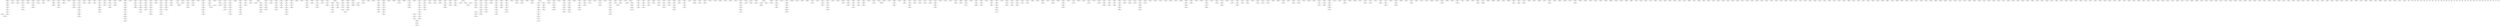 // Template
digraph {
	overlap=scale
	"0xAE37DA38FA" [label="ALICE
HEAVY_CONSUMER" fontsize=8]
	"0x0502339140" [label="BOB
HEAVY_CONSUMER" fontsize=8]
	"0x9CFACBCD89" [label="CAROL
HEAVY_CONSUMER" fontsize=8]
	"0x831997D6B3" [label="JAMES
HEAVY_CONSUMER" fontsize=8]
	"0xFFF29BB198" [label="JOHN
HEAVY_CONSUMER" fontsize=8]
	"0xA7D2CEEE4E" [label="ROBERT
HEAVY_CONSUMER" fontsize=8]
	"0x99159F4222" [label="MICHAEL
HEAVY_CONSUMER" fontsize=8]
	"0x584307C7C6" [label="MARY
HEAVY_CONSUMER" fontsize=8]
	"0x2136605D18" [label="WILLIAM
HEAVY_CONSUMER" fontsize=8]
	"0x9EC94A322B" [label="DAVID
HEAVY_CONSUMER" fontsize=8]
	"0xEC92986E68" [label="RICHARD
HEAVY_CONSUMER" fontsize=8]
	"0xA8EA6B1F1B" [label="CHARLES
HEAVY_CONSUMER" fontsize=8]
	"0x0F1DD635E8" [label="JOSEPH
HEAVY_CONSUMER" fontsize=8]
	"0xE8E102DEEE" [label="THOMAS
HEAVY_CONSUMER" fontsize=8]
	"0xF586474DC6" [label="PATRICIA
HEAVY_CONSUMER" fontsize=8]
	"0xF8A2AC7C72" [label="CHRISTOPHER
HEAVY_CONSUMER" fontsize=8]
	"0x93573F5FA4" [label="LINDA
HEAVY_CONSUMER" fontsize=8]
	"0x13FB979837" [label="BARBARA
HEAVY_CONSUMER" fontsize=8]
	"0x2F1C962518" [label="DANIEL
HEAVY_CONSUMER" fontsize=8]
	"0x2E617DB434" [label="PAUL
HEAVY_CONSUMER" fontsize=8]
	"0x6917747EA6" [label="MARK
HEAVY_CONSUMER" fontsize=8]
	"0xF86AC9128E" [label="ELIZABETH
HEAVY_CONSUMER" fontsize=8]
	"0x8264F4BB75" [label="DONALD
HEAVY_CONSUMER" fontsize=8]
	"0xA87F70FC1E" [label="JENNIFER
HEAVY_CONSUMER" fontsize=8]
	"0xA51C6A001A" [label="GEORGE
HEAVY_CONSUMER" fontsize=8]
	"0x91A21471EA" [label="MARIA
HEAVY_CONSUMER" fontsize=8]
	"0xA7A9CBA8B8" [label="KENNETH
HEAVY_CONSUMER" fontsize=8]
	"0x7722CBDE06" [label="SUSAN
HEAVY_CONSUMER" fontsize=8]
	"0xE769CB4EA9" [label="STEVEN
HEAVY_CONSUMER" fontsize=8]
	"0x94B975797C" [label="EDWARD
HEAVY_CONSUMER" fontsize=8]
	"0xFD55BC520A" [label="MARGARET
HEAVY_CONSUMER" fontsize=8]
	"0x2A58560D25" [label="BRIAN
HEAVY_CONSUMER" fontsize=8]
	"0x6562458446" [label="RONALD
HEAVY_CONSUMER" fontsize=8]
	"0x30DB1D6E7D" [label="DOROTHY
HEAVY_CONSUMER" fontsize=8]
	"0xA7E82187D3" [label="ANTHONY
HEAVY_CONSUMER" fontsize=8]
	"0x89BFB621BB" [label="LISA
HEAVY_CONSUMER" fontsize=8]
	"0xE803CBC10D" [label="KEVIN
HEAVY_CONSUMER" fontsize=8]
	"0x0DCB5A2712" [label="NANCY
HEAVY_CONSUMER" fontsize=8]
	"0xAE6639A4E4" [label="KAREN
HEAVY_CONSUMER" fontsize=8]
	"0xB3650C9E18" [label="BETTY
HEAVY_CONSUMER" fontsize=8]
	"0xA5BE46698D" [label="HELEN
HEAVY_CONSUMER" fontsize=8]
	"0x0D0A3ABAD6" [label="JASON
HEAVY_CONSUMER" fontsize=8]
	"0xFE858D1F17" [label="MATTHEW
HEAVY_CONSUMER" fontsize=8]
	"0x63D8162F0C" [label="GARY
HEAVY_CONSUMER" fontsize=8]
	"0x7320A29D9C" [label="TIMOTHY
HEAVY_CONSUMER" fontsize=8]
	"0xE722DE4E6D" [label="SANDRA
HEAVY_CONSUMER" fontsize=8]
	"0x576A444D96" [label="JOSE
HEAVY_CONSUMER" fontsize=8]
	"0x9601C81CC2" [label="LARRY
HEAVY_CONSUMER" fontsize=8]
	"0xD42FC4D43F" [label="JEFFREY
HEAVY_CONSUMER" fontsize=8]
	"0x41D9E596C1" [label="FRANK
HEAVY_CONSUMER" fontsize=8]
	"0x2BC08C2A35" [label="DONNA
HEAVY_CONSUMER" fontsize=8]
	"0xF86370D28F" [label="RUTH
HEAVY_CONSUMER" fontsize=8]
	"0xFB3449A7F0" [label="SCOTT
HEAVY_CONSUMER" fontsize=8]
	"0xF092F1E4A5" [label="ERIC
HEAVY_CONSUMER" fontsize=8]
	"0xC70DDA06A4" [label="STEPHEN
HEAVY_CONSUMER" fontsize=8]
	"0xF8A8715B1A" [label="ANDREW
HEAVY_CONSUMER" fontsize=8]
	"0x1E6DC5C1B7" [label="SHARON
HEAVY_CONSUMER" fontsize=8]
	"0xDCC2120EB5" [label="MICHELLE
HEAVY_CONSUMER" fontsize=8]
	"0x1ECBCAE3F7" [label="LAURA
HEAVY_CONSUMER" fontsize=8]
	"0x7FA8A06584" [label="SARAH
HEAVY_CONSUMER" fontsize=8]
	"0x5BD6E81A09" [label="KIMBERLY
HEAVY_CONSUMER" fontsize=8]
	"0xBD823A5111" [label="DEBORAH
HEAVY_CONSUMER" fontsize=8]
	"0xA2F3EA0AAD" [label="JESSICA
HEAVY_CONSUMER" fontsize=8]
	"0x248E6809CD" [label="RAYMOND
HEAVY_CONSUMER" fontsize=8]
	"0x861B715B1B" [label="SHIRLEY
HEAVY_CONSUMER" fontsize=8]
	"0x5B0D81600F" [label="CYNTHIA
HEAVY_CONSUMER" fontsize=8]
	"0x9A32110BDA" [label="ANGELA
HEAVY_CONSUMER" fontsize=8]
	"0xF39C10B8A2" [label="MELISSA
HEAVY_CONSUMER" fontsize=8]
	"0x3113251A44" [label="BRENDA
HEAVY_CONSUMER" fontsize=8]
	"0x36DA7A49EA" [label="AMY
HEAVY_CONSUMER" fontsize=8]
	"0xA9AAE69A93" [label="JERRY
HEAVY_CONSUMER" fontsize=8]
	"0x157E6966DE" [label="GREGORY
HEAVY_CONSUMER" fontsize=8]
	"0xD976BC7D39" [label="ANNA
HEAVY_CONSUMER" fontsize=8]
	"0x9D167BD339" [label="JOSHUA
HEAVY_CONSUMER" fontsize=8]
	"0x11F9C3D12E" [label="VIRGINIA
HEAVY_CONSUMER" fontsize=8]
	"0x8282A4EE64" [label="REBECCA
HEAVY_CONSUMER" fontsize=8]
	"0xB707342B98" [label="KATHLEEN
HEAVY_CONSUMER" fontsize=8]
	"0x8E12AA7E8C" [label="DENNIS
HEAVY_CONSUMER" fontsize=8]
	"0xB96DB028B8" [label="PAMELA
HEAVY_CONSUMER" fontsize=8]
	"0x2A3DDD53B4" [label="MARTHA
HEAVY_CONSUMER" fontsize=8]
	"0xE79F803FB2" [label="DEBRA
HEAVY_CONSUMER" fontsize=8]
	"0x4CB76288BE" [label="AMANDA
HEAVY_CONSUMER" fontsize=8]
	"0x8A3D5F8741" [label="WALTER
HEAVY_CONSUMER" fontsize=8]
	"0xC89B7CFF37" [label="STEPHANIE
HEAVY_CONSUMER" fontsize=8]
	"0xEF688B1992" [label="WILLIE
HEAVY_CONSUMER" fontsize=8]
	"0x32C61F39D3" [label="PATRICK
HEAVY_CONSUMER" fontsize=8]
	"0x15CD87C852" [label="TERRY
HEAVY_CONSUMER" fontsize=8]
	"0xE2275D2B1C" [label="CAROLYN
HEAVY_CONSUMER" fontsize=8]
	"0xD3200A6FCD" [label="PETER
HEAVY_CONSUMER" fontsize=8]
	"0xAE13013C50" [label="CHRISTINE
HEAVY_CONSUMER" fontsize=8]
	"0x9133BC2D9D" [label="MARIE
HEAVY_CONSUMER" fontsize=8]
	"0x3147D1D2AE" [label="JANET
HEAVY_CONSUMER" fontsize=8]
	"0x43C7764CE3" [label="FRANCES
HEAVY_CONSUMER" fontsize=8]
	"0xFA64D0DCBA" [label="CATHERINE
HEAVY_CONSUMER" fontsize=8]
	"0x4F80B3153B" [label="HAROLD
HEAVY_CONSUMER" fontsize=8]
	"0xB2AB1524AC" [label="HENRY
HEAVY_CONSUMER" fontsize=8]
	"0x5B45820A84" [label="DOUGLAS
HEAVY_CONSUMER" fontsize=8]
	"0xB0B4EEB7F4" [label="JOYCE
HEAVY_CONSUMER" fontsize=8]
	"0xDEEDA17BE6" [label="ANN
HEAVY_CONSUMER" fontsize=8]
	"0x9CDC732EE7" [label="DIANE
HEAVY_CONSUMER" fontsize=8]
	"0xD773F0816D" [label="JEAN
HEAVY_CONSUMER" fontsize=8]
	"0x7B66693245" [label="JULIE
HEAVY_CONSUMER" fontsize=8]
	"0xFC0F5D9B6E" [label="CARL
HEAVY_CONSUMER" fontsize=8]
	"0xEA8C04FC23" [label="KELLY
HEAVY_CONSUMER" fontsize=8]
	"0x050BEA1B78" [label="HEATHER
HEAVY_CONSUMER" fontsize=8]
	"0xFDA528CD63" [label="ARTHUR
HEAVY_CONSUMER" fontsize=8]
	"0x5486D4BE07" [label="TERESA
HEAVY_CONSUMER" fontsize=8]
	"0x4A586CB3B9" [label="GLORIA
HEAVY_CONSUMER" fontsize=8]
	"0x9619287604" [label="DORIS
HEAVY_CONSUMER" fontsize=8]
	"0xBC4D8BFC94" [label="RYAN
HEAVY_CONSUMER" fontsize=8]
	"0x853C5CF3E7" [label="JOE
HEAVY_CONSUMER" fontsize=8]
	"0xA5FF517C91" [label="ROGER
HEAVY_CONSUMER" fontsize=8]
	"0x629CA290AE" [label="EVELYN
HEAVY_CONSUMER" fontsize=8]
	"0x5EE94BF59A" [label="JUAN
HEAVY_CONSUMER" fontsize=8]
	"0xE9B9CE8E64" [label="ASHLEY
HEAVY_CONSUMER" fontsize=8]
	"0x26D2E50BB7" [label="JACK
HEAVY_CONSUMER" fontsize=8]
	"0xD19B9E598F" [label="CHERYL
HEAVY_CONSUMER" fontsize=8]
	"0x148CFA9D14" [label="ALBERT
HEAVY_CONSUMER" fontsize=8]
	"0xA18A394569" [label="JOAN
HEAVY_CONSUMER" fontsize=8]
	"0x3C30E35461" [label="MILDRED
HEAVY_CONSUMER" fontsize=8]
	"0x1D6CC508CA" [label="KATHERINE
HEAVY_CONSUMER" fontsize=8]
	"0xD6F9F91750" [label="JUSTIN
HEAVY_CONSUMER" fontsize=8]
	"0x5864016261" [label="JONATHAN
HEAVY_CONSUMER" fontsize=8]
	"0x5805FECE87" [label="GERALD
HEAVY_CONSUMER" fontsize=8]
	"0x23CB4D3C8E" [label="KEITH
HEAVY_CONSUMER" fontsize=8]
	"0xB09880D2C2" [label="SAMUEL
HEAVY_CONSUMER" fontsize=8]
	"0xC09F5C9321" [label="JUDITH
HEAVY_CONSUMER" fontsize=8]
	"0x37BF1C9D0D" [label="ROSE
HEAVY_CONSUMER" fontsize=8]
	"0xFB9CAD2A37" [label="JANICE
HEAVY_CONSUMER" fontsize=8]
	"0x02FDB0F7CF" [label="LAWRENCE
HEAVY_CONSUMER" fontsize=8]
	"0x550A25085F" [label="RALPH
HEAVY_CONSUMER" fontsize=8]
	"0xCC43C24F4F" [label="NICOLE
HEAVY_CONSUMER" fontsize=8]
	"0x44A1AA3D56" [label="JUDY
HEAVY_CONSUMER" fontsize=8]
	"0xA829D076B3" [label="NICHOLAS
HEAVY_CONSUMER" fontsize=8]
	"0x53959CE6BD" [label="CHRISTINA
HEAVY_CONSUMER" fontsize=8]
	"0xF1AB24C8D2" [label="ROY
HEAVY_CONSUMER" fontsize=8]
	"0xCE56B87254" [label="KATHY
HEAVY_CONSUMER" fontsize=8]
	"0xEE53BDDA11" [label="THERESA
HEAVY_CONSUMER" fontsize=8]
	"0xCA986BAC1E" [label="BENJAMIN
HEAVY_CONSUMER" fontsize=8]
	"0x0606DCE002" [label="BEVERLY
HEAVY_CONSUMER" fontsize=8]
	"0xEA13852065" [label="DENISE
HEAVY_CONSUMER" fontsize=8]
	"0x52A41B3576" [label="BRUCE
HEAVY_CONSUMER" fontsize=8]
	"0x8056C260B4" [label="BRANDON
HEAVY_CONSUMER" fontsize=8]
	"0x59295D42B5" [label="ADAM
HEAVY_CONSUMER" fontsize=8]
	"0x59F8D29679" [label="TAMMY
HEAVY_CONSUMER" fontsize=8]
	"0xA653D87CDA" [label="IRENE
HEAVY_CONSUMER" fontsize=8]
	"0x0637DFDA94" [label="FRED
HEAVY_CONSUMER" fontsize=8]
	"0xDC1303D3F3" [label="BILLY
HEAVY_CONSUMER" fontsize=8]
	"0x0FCCB91C7A" [label="HARRY
HEAVY_CONSUMER" fontsize=8]
	"0xCB6C02A3B5" [label="JANE
HEAVY_CONSUMER" fontsize=8]
	"0xEF76478CC4" [label="WAYNE
HEAVY_CONSUMER" fontsize=8]
	"0xF6A3F8AD21" [label="LOUIS
HEAVY_CONSUMER" fontsize=8]
	"0x619EB4053B" [label="LORI
HEAVY_CONSUMER" fontsize=8]
	"0xA435BBF92B" [label="STEVE
HEAVY_CONSUMER" fontsize=8]
	"0xE460D3FD3C" [label="TRACY
HEAVY_CONSUMER" fontsize=8]
	"0x0DFF14E42E" [label="JEREMY
HEAVY_CONSUMER" fontsize=8]
	"0x2E3FE07FFC" [label="RACHEL
HEAVY_CONSUMER" fontsize=8]
	"0x906BC06A68" [label="ANDREA
HEAVY_CONSUMER" fontsize=8]
	"0x74D62AE613" [label="AARON
HEAVY_CONSUMER" fontsize=8]
	"0x6DC6194174" [label="MARILYN
HEAVY_CONSUMER" fontsize=8]
	"0x4F32DCEB54" [label="ROBIN
HEAVY_CONSUMER" fontsize=8]
	"0x1B9DB520C1" [label="RANDY
HEAVY_CONSUMER" fontsize=8]
	"0xBB446092B8" [label="LESLIE
HEAVY_CONSUMER" fontsize=8]
	"0x772BCA9C6E" [label="KATHRYN
HEAVY_CONSUMER" fontsize=8]
	"0x54D964A86F" [label="EUGENE
HEAVY_CONSUMER" fontsize=8]
	"0x8160333E84" [label="HOWARD
HEAVY_CONSUMER" fontsize=8]
	"0x8D8DBB806B" [label="CARLOS
HEAVY_CONSUMER" fontsize=8]
	"0xE26A9FC96F" [label="SARA
HEAVY_CONSUMER" fontsize=8]
	"0x53AB58BCE6" [label="LOUISE
HEAVY_CONSUMER" fontsize=8]
	"0x0167CAA982" [label="JACQUELINE
HEAVY_CONSUMER" fontsize=8]
	"0xFFDF0D7CE2" [label="ANNE
HEAVY_CONSUMER" fontsize=8]
	"0x47A0A388C1" [label="WANDA
HEAVY_CONSUMER" fontsize=8]
	"0x8A6E09401F" [label="RUSSELL
HEAVY_CONSUMER" fontsize=8]
	"0xE0BD720824" [label="SHAWN
HEAVY_CONSUMER" fontsize=8]
	"0x8AE3EE6E7D" [label="VICTOR
HEAVY_CONSUMER" fontsize=8]
	"0xE0F63533F6" [label="JULIA
HEAVY_CONSUMER" fontsize=8]
	"0x71B86E976C" [label="BONNIE
HEAVY_CONSUMER" fontsize=8]
	"0x6755E89705" [label="RUBY
HEAVY_CONSUMER" fontsize=8]
	"0x04B19BF53E" [label="CHRIS
HEAVY_CONSUMER" fontsize=8]
	"0xFEBE105B8E" [label="TINA
HEAVY_CONSUMER" fontsize=8]
	"0x45F073B48C" [label="LOIS
HEAVY_CONSUMER" fontsize=8]
	"0x2A15D39352" [label="PHYLLIS
HEAVY_CONSUMER" fontsize=8]
	"0x781BD2A412" [label="JAMIE
HEAVY_CONSUMER" fontsize=8]
	"0xA93CBC33CF" [label="NORMA
HEAVY_CONSUMER" fontsize=8]
	"0xE142AA96E4" [label="MARTIN
HEAVY_CONSUMER" fontsize=8]
	"0x68F4E2D53D" [label="PAULA
HEAVY_CONSUMER" fontsize=8]
	"0x20EB05D056" [label="JESSE
HEAVY_CONSUMER" fontsize=8]
	"0xD17CDD7BF0" [label="DIANA
HEAVY_CONSUMER" fontsize=8]
	"0xE030A85141" [label="ANNIE
HEAVY_CONSUMER" fontsize=8]
	"0xC093E11A59" [label="SHANNON
HEAVY_CONSUMER" fontsize=8]
	"0xE4EF8958E0" [label="ERNEST
HEAVY_CONSUMER" fontsize=8]
	"0x86FDFE66FE" [label="TODD
HEAVY_CONSUMER" fontsize=8]
	"0x98D7287604" [label="PHILLIP
HEAVY_CONSUMER" fontsize=8]
	"0xF0D94D951E" [label="LEE
HEAVY_CONSUMER" fontsize=8]
	"0x50F39C5EEA" [label="LILLIAN
HEAVY_CONSUMER" fontsize=8]
	"0x5B0E478A49" [label="PEGGY
HEAVY_CONSUMER" fontsize=8]
	"0x782DFD5BB2" [label="EMILY
HEAVY_CONSUMER" fontsize=8]
	"0x67C950CB9F" [label="CRYSTAL
HEAVY_CONSUMER" fontsize=8]
	"0x56DAA14D79" [label="KIM
HEAVY_CONSUMER" fontsize=8]
	"0xA6B16A7F90" [label="CRAIG
HEAVY_CONSUMER" fontsize=8]
	"0xD6656A54E6" [label="CARMEN
HEAVY_CONSUMER" fontsize=8]
	"0x608C756C4C" [label="GLADYS
HEAVY_CONSUMER" fontsize=8]
	"0x0F707B2A12" [label="CONNIE
HEAVY_CONSUMER" fontsize=8]
	"0x765983E166" [label="RITA
HEAVY_CONSUMER" fontsize=8]
	"0x4271430101" [label="ALAN
HEAVY_CONSUMER" fontsize=8]
	"0x29AFA29945" [label="DAWN
HEAVY_CONSUMER" fontsize=8]
	"0xACBF904BDF" [label="FLORENCE
HEAVY_CONSUMER" fontsize=8]
	"0x89E8D2F2F5" [label="DALE
HEAVY_CONSUMER" fontsize=8]
	"0xA404CA519D" [label="SEAN
HEAVY_CONSUMER" fontsize=8]
	"0xF08F6C97B4" [label="FRANCIS
HEAVY_CONSUMER" fontsize=8]
	"0xA1384DAC26" [label="JOHNNY
HEAVY_CONSUMER" fontsize=8]
	"0xFDDBC3CDB7" [label="CLARENCE
HEAVY_CONSUMER" fontsize=8]
	"0xC7C81C797E" [label="PHILIP
HEAVY_CONSUMER" fontsize=8]
	"0x1CA0596714" [label="EDNA
HEAVY_CONSUMER" fontsize=8]
	"0x39066DDF5C" [label="TIFFANY
HEAVY_CONSUMER" fontsize=8]
	"0x76BF7B007B" [label="TONY
HEAVY_CONSUMER" fontsize=8]
	"0x5701241353" [label="ROSA
HEAVY_CONSUMER" fontsize=8]
	"0x6355FA4C95" [label="JIMMY
HEAVY_CONSUMER" fontsize=8]
	"0xADE5211FC2" [label="EARL
HEAVY_CONSUMER" fontsize=8]
	"0xEFFB0202A4" [label="CINDY
HEAVY_CONSUMER" fontsize=8]
	"0x2CCAD790DF" [label="ANTONIO
HEAVY_CONSUMER" fontsize=8]
	"0x4069E46ACE" [label="LUIS
HEAVY_CONSUMER" fontsize=8]
	"0x34A276BA00" [label="MIKE
HEAVY_CONSUMER" fontsize=8]
	"0x90955573BE" [label="DANNY
HEAVY_CONSUMER" fontsize=8]
	"0xCA45B9993E" [label="BRYAN
HEAVY_CONSUMER" fontsize=8]
	"0x87C23193C2" [label="GRACE
HEAVY_CONSUMER" fontsize=8]
	"0x0FD24CAC99" [label="STANLEY
HEAVY_CONSUMER" fontsize=8]
	"0x303F00E07B" [label="LEONARD
HEAVY_CONSUMER" fontsize=8]
	"0x4D9F9A9172" [label="WENDY
HEAVY_CONSUMER" fontsize=8]
	"0xC67B152D44" [label="NATHAN
HEAVY_CONSUMER" fontsize=8]
	"0xF0FDB086B1" [label="MANUEL
HEAVY_CONSUMER" fontsize=8]
	"0x9F8E4C552E" [label="CURTIS
HEAVY_CONSUMER" fontsize=8]
	"0xC439E6638E" [label="VICTORIA
HEAVY_CONSUMER" fontsize=8]
	"0x641698537B" [label="RODNEY
HEAVY_CONSUMER" fontsize=8]
	"0xCE710BEE1B" [label="NORMAN
HEAVY_CONSUMER" fontsize=8]
	"0x3CE56DE42B" [label="EDITH
HEAVY_CONSUMER" fontsize=8]
	"0x68C4895B7E" [label="SHERRY
HEAVY_CONSUMER" fontsize=8]
	"0x0486683B10" [label="SYLVIA
HEAVY_CONSUMER" fontsize=8]
	"0x901AC4C35A" [label="JOSEPHINE
HEAVY_CONSUMER" fontsize=8]
	"0x20528C164A" [label="ALLEN
HEAVY_CONSUMER" fontsize=8]
	"0x14F12AF82B" [label="THELMA
HEAVY_CONSUMER" fontsize=8]
	"0x6DAD1BA6C0" [label="SHEILA
HEAVY_CONSUMER" fontsize=8]
	"0xA2D3C69F58" [label="ETHEL
HEAVY_CONSUMER" fontsize=8]
	"0x62D7242D89" [label="MARJORIE
HEAVY_CONSUMER" fontsize=8]
	"0x3D0D02BEB8" [label="LYNN
HEAVY_CONSUMER" fontsize=8]
	"0x36B79A5947" [label="ELLEN
HEAVY_CONSUMER" fontsize=8]
	"0x32E697DE28" [label="ELAINE
HEAVY_CONSUMER" fontsize=8]
	"0x8B44B86DD7" [label="MARVIN
HEAVY_CONSUMER" fontsize=8]
	"0x24AC6787E8" [label="CARRIE
HEAVY_CONSUMER" fontsize=8]
	"0xFEC204ABA3" [label="MARION
HEAVY_CONSUMER" fontsize=8]
	"0xCF65D1061A" [label="CHARLOTTE
HEAVY_CONSUMER" fontsize=8]
	"0xB3351005AB" [label="VINCENT
HEAVY_CONSUMER" fontsize=8]
	"0xDFB075FEB4" [label="GLENN
HEAVY_CONSUMER" fontsize=8]
	"0x37097F5D67" [label="TRAVIS
HEAVY_CONSUMER" fontsize=8]
	"0x727A5E08F6" [label="MONICA
HEAVY_CONSUMER" fontsize=8]
	"0x58CD8DB4B5" [label="JEFFERY
HEAVY_CONSUMER" fontsize=8]
	"0x601521451D" [label="JEFF
HEAVY_CONSUMER" fontsize=8]
	"0xCF830F8352" [label="ESTHER
HEAVY_CONSUMER" fontsize=8]
	"0x3808308B5E" [label="PAULINE
HEAVY_CONSUMER" fontsize=8]
	"0x3BC5E57993" [label="JACOB
HEAVY_CONSUMER" fontsize=8]
	"0xD884B04E03" [label="EMMA
HEAVY_CONSUMER" fontsize=8]
	"0xEF1D84CA3C" [label="CHAD
HEAVY_CONSUMER" fontsize=8]
	"0x497F3141B0" [label="KYLE
HEAVY_CONSUMER" fontsize=8]
	"0xE4216964F4" [label="JUANITA
HEAVY_CONSUMER" fontsize=8]
	"0xA194D89408" [label="DANA
HEAVY_CONSUMER" fontsize=8]
	"0x1050E9080F" [label="MELVIN
HEAVY_CONSUMER" fontsize=8]
	"0xF2990A64C7" [label="JESSIE
HEAVY_CONSUMER" fontsize=8]
	"0x8B051869CA" [label="RHONDA
HEAVY_CONSUMER" fontsize=8]
	"0xB6BB8B9C63" [label="ANITA
HEAVY_CONSUMER" fontsize=8]
	"0x3412138BB0" [label="ALFRED
HEAVY_CONSUMER" fontsize=8]
	"0x2D8F0EB7BC" [label="HAZEL
HEAVY_CONSUMER" fontsize=8]
	"0x2BFF79A1E6" [label="AMBER
HEAVY_CONSUMER" fontsize=8]
	"0x410A05FD89" [label="EVA
HEAVY_CONSUMER" fontsize=8]
	"0xB2F80669BD" [label="BRADLEY
HEAVY_CONSUMER" fontsize=8]
	"0x367BA9E2BA" [label="RAY
HEAVY_CONSUMER" fontsize=8]
	"0xFA88BE45D4" [label="JESUS
HEAVY_CONSUMER" fontsize=8]
	"0x5618C6CB66" [label="DEBBIE
HEAVY_CONSUMER" fontsize=8]
	"0x6AB3E7757B" [label="HERBERT
HEAVY_CONSUMER" fontsize=8]
	"0x4AEAFCB8E2" [label="EDDIE
HEAVY_CONSUMER" fontsize=8]
	"0x97277074A9" [label="JOEL
HEAVY_CONSUMER" fontsize=8]
	"0xD0CA49105E" [label="FREDERICK
HEAVY_CONSUMER" fontsize=8]
	"0x059A0E32B6" [label="APRIL
HEAVY_CONSUMER" fontsize=8]
	"0x4CADA5FAF1" [label="LUCILLE
HEAVY_CONSUMER" fontsize=8]
	"0xF88DF493B9" [label="CLARA
HEAVY_CONSUMER" fontsize=8]
	"0x03434F4747" [label="GAIL
HEAVY_CONSUMER" fontsize=8]
	"0x873DC979A1" [label="JOANNE
HEAVY_CONSUMER" fontsize=8]
	"0xA5E0261A8E" [label="ELEANOR
HEAVY_CONSUMER" fontsize=8]
	"0x71196E14F9" [label="VALERIE
HEAVY_CONSUMER" fontsize=8]
	"0xC4D54ADF8C" [label="DANIELLE
HEAVY_CONSUMER" fontsize=8]
	"0x047A1673EE" [label="ERIN
HEAVY_CONSUMER" fontsize=8]
	"0x37B15A736E" [label="EDWIN
HEAVY_CONSUMER" fontsize=8]
	"0x789E453434" [label="MEGAN
HEAVY_CONSUMER" fontsize=8]
	"0xE400DBE759" [label="ALICIA
HEAVY_CONSUMER" fontsize=8]
	"0xA40C3C2046" [label="SUZANNE
HEAVY_CONSUMER" fontsize=8]
	"0x8EFCAC5479" [label="MICHELE
HEAVY_CONSUMER" fontsize=8]
	"0x22735F9524" [label="DON
HEAVY_CONSUMER" fontsize=8]
	"0xFDA9C78A96" [label="BERTHA
HEAVY_CONSUMER" fontsize=8]
	"0xF890B968D3" [label="VERONICA
HEAVY_CONSUMER" fontsize=8]
	"0xB68834F937" [label="JILL
HEAVY_CONSUMER" fontsize=8]
	"0x81988DC5AC" [label="DARLENE
HEAVY_CONSUMER" fontsize=8]
	"0x559D444FC6" [label="RICKY
HEAVY_CONSUMER" fontsize=8]
	"0xD367B3723E" [label="LAUREN
HEAVY_CONSUMER" fontsize=8]
	"0x3F8049F6D4" [label="GERALDINE
HEAVY_CONSUMER" fontsize=8]
	"0x4D3751A059" [label="TROY
HEAVY_CONSUMER" fontsize=8]
	"0xD39DAEE8D4" [label="STACY
HEAVY_CONSUMER" fontsize=8]
	"0x081A94E7AB" [label="RANDALL
HEAVY_CONSUMER" fontsize=8]
	"0xEE7BB990F6" [label="CATHY
HEAVY_CONSUMER" fontsize=8]
	"0xA6ECC313D2" [label="JOANN
HEAVY_CONSUMER" fontsize=8]
	"0xF312CE6F19" [label="SALLY
HEAVY_CONSUMER" fontsize=8]
	"0x504C7BD553" [label="LORRAINE
HEAVY_CONSUMER" fontsize=8]
	"0xBFA2BCE08B" [label="BARRY
HEAVY_CONSUMER" fontsize=8]
	"0x7B7B7173F0" [label="ALEXANDER
HEAVY_CONSUMER" fontsize=8]
	"0x3D58653A99" [label="REGINA
HEAVY_CONSUMER" fontsize=8]
	"0x3B359C9E7E" [label="JACKIE
HEAVY_CONSUMER" fontsize=8]
	"0x3AFFF704D3" [label="ERICA
HEAVY_CONSUMER" fontsize=8]
	"0x62AFB2B72F" [label="BEATRICE
HEAVY_CONSUMER" fontsize=8]
	"0xB7A7E582D7" [label="DOLORES
HEAVY_CONSUMER" fontsize=8]
	"0xAE6CA41C2D" [label="BERNICE
HEAVY_CONSUMER" fontsize=8]
	"0xB146285530" [label="MARIO
HEAVY_CONSUMER" fontsize=8]
	"0x5C16B4F2E5" [label="BERNARD
HEAVY_CONSUMER" fontsize=8]
	"0xEFA627F7D3" [label="AUDREY
HEAVY_CONSUMER" fontsize=8]
	"0xAD5275D758" [label="YVONNE
HEAVY_CONSUMER" fontsize=8]
	"0x3D237AEFD4" [label="FRANCISCO
HEAVY_CONSUMER" fontsize=8]
	"0x5523FB5215" [label="MICHEAL
HEAVY_CONSUMER" fontsize=8]
	"0x1879A7826B" [label="LEROY
HEAVY_CONSUMER" fontsize=8]
	"0xF48E3895F9" [label="JUNE
HEAVY_CONSUMER" fontsize=8]
	"0x390B57D914" [label="ANNETTE
HEAVY_CONSUMER" fontsize=8]
	"0xA303C1D37E" [label="SAMANTHA
HEAVY_CONSUMER" fontsize=8]
	"0x18297086C6" [label="MARCUS
HEAVY_CONSUMER" fontsize=8]
	"0x5FEAD37EFC" [label="THEODORE
HEAVY_CONSUMER" fontsize=8]
	"0xA46F94CC74" [label="OSCAR
HEAVY_CONSUMER" fontsize=8]
	"0xE26EB8B659" [label="CLIFFORD
HEAVY_CONSUMER" fontsize=8]
	"0x2E941617B6" [label="MIGUEL
HEAVY_CONSUMER" fontsize=8]
	"0x4C3C4B1DC6" [label="JAY
HEAVY_CONSUMER" fontsize=8]
	"0xDCBF1BA4C5" [label="RENEE
HEAVY_CONSUMER" fontsize=8]
	"0x15A79C4481" [label="ANA
HEAVY_CONSUMER" fontsize=8]
	"0x9685E46DC3" [label="VIVIAN
HEAVY_CONSUMER" fontsize=8]
	"0xC0A37E783E" [label="JIM
HEAVY_CONSUMER" fontsize=8]
	"0x8DBD8D30A9" [label="IDA
HEAVY_CONSUMER" fontsize=8]
	"0x79FD6CCF9E" [label="TOM
HEAVY_CONSUMER" fontsize=8]
	"0x681F72DE2C" [label="RONNIE
HEAVY_CONSUMER" fontsize=8]
	"0xD5A36B43CB" [label="ROBERTA
HEAVY_CONSUMER" fontsize=8]
	"0xE4FF338319" [label="HOLLY
HEAVY_CONSUMER" fontsize=8]
	"0xEFF42C40BC" [label="BRITTANY
HEAVY_CONSUMER" fontsize=8]
	"0x92BA5421EA" [label="ANGEL
HEAVY_CONSUMER" fontsize=8]
	"0xBAD293C14A" [label="ALEX
HEAVY_CONSUMER" fontsize=8]
	"0x1E14A3A15A" [label="MELANIE
HEAVY_CONSUMER" fontsize=8]
	"0xEEBCFCCA6D" [label="JON
HEAVY_CONSUMER" fontsize=8]
	"0x1577D378F2" [label="YOLANDA
HEAVY_CONSUMER" fontsize=8]
	"0x7F30BCC74C" [label="TOMMY
HEAVY_CONSUMER" fontsize=8]
	"0x6FD1629ED2" [label="LORETTA
HEAVY_CONSUMER" fontsize=8]
	"0x7659C717B2" [label="JEANETTE
HEAVY_CONSUMER" fontsize=8]
	"0x9F54E68590" [label="CALVIN
HEAVY_CONSUMER" fontsize=8]
	"0x3CE4289F3C" [label="LAURIE
HEAVY_CONSUMER" fontsize=8]
	"0x789E345980" [label="LEON
HEAVY_CONSUMER" fontsize=8]
	"0xF864F488BA" [label="KATIE
HEAVY_CONSUMER" fontsize=8]
	"0xA6713D7233" [label="STACEY
HEAVY_CONSUMER" fontsize=8]
	"0xA597DC12FA" [label="LLOYD
HEAVY_CONSUMER" fontsize=8]
	"0x33E7EDACE6" [label="DEREK
HEAVY_CONSUMER" fontsize=8]
	"0x57E2DA8C4F" [label="BILL
HEAVY_CONSUMER" fontsize=8]
	"0x6B56718A43" [label="VANESSA
HEAVY_CONSUMER" fontsize=8]
	"0x3AF44DC4AA" [label="SUE
HEAVY_CONSUMER" fontsize=8]
	"0x0B39E04AD1" [label="KRISTEN
HEAVY_CONSUMER" fontsize=8]
	"0xF1DFB97E4E" [label="ALMA
HEAVY_CONSUMER" fontsize=8]
	"0x49025113F1" [label="WARREN
HEAVY_CONSUMER" fontsize=8]
	"0x0942403C12" [label="ELSIE
HEAVY_CONSUMER" fontsize=8]
	"0x7DAE5E3E69" [label="BETH
HEAVY_CONSUMER" fontsize=8]
	"0x180F7E5D37" [label="VICKI
HEAVY_CONSUMER" fontsize=8]
	"0x93F60ED04B" [label="JEANNE
HEAVY_CONSUMER" fontsize=8]
	"0x9AD9211571" [label="JEROME
HEAVY_CONSUMER" fontsize=8]
	"0xDD27A0288F" [label="DARRELL
HEAVY_CONSUMER" fontsize=8]
	"0x190FAF8C4A" [label="TARA
HEAVY_CONSUMER" fontsize=8]
	"0x2BBC99DC48" [label="ROSEMARY
HEAVY_CONSUMER" fontsize=8]
	"0xCC279A48EF" [label="LEO
HEAVY_CONSUMER" fontsize=8]
	"0x46416D9176" [label="FLOYD
HEAVY_CONSUMER" fontsize=8]
	"0xB033C18200" [label="DEAN
HEAVY_CONSUMER" fontsize=8]
	"0xD0461E6E96" [label="CARLA
HEAVY_CONSUMER" fontsize=8]
	"0xB42C3465B1" [label="WESLEY
HEAVY_CONSUMER" fontsize=8]
	"0x0910D1873B" [label="TERRI
HEAVY_CONSUMER" fontsize=8]
	"0x0DE62DC983" [label="EILEEN
HEAVY_CONSUMER" fontsize=8]
	"0x3AA468833F" [label="COURTNEY
HEAVY_CONSUMER" fontsize=8]
	"0x027CD2C8C8" [label="ALVIN
HEAVY_CONSUMER" fontsize=8]
	"0x93DD5624D8" [label="TIM
HEAVY_CONSUMER" fontsize=8]
	"0xE496A96121" [label="JORGE
HEAVY_CONSUMER" fontsize=8]
	"0xA4018B177A" [label="GREG
HEAVY_CONSUMER" fontsize=8]
	"0x0DCAD6BCCB" [label="GORDON
HEAVY_CONSUMER" fontsize=8]
	"0xC789C0B9F1" [label="PEDRO
HEAVY_CONSUMER" fontsize=8]
	"0x281565A40D" [label="LUCY
HEAVY_CONSUMER" fontsize=8]
	"0x50B6D93F91" [label="GERTRUDE
HEAVY_CONSUMER" fontsize=8]
	"0x3ABA7AE4E5" [label="DUSTIN
HEAVY_CONSUMER" fontsize=8]
	"0x3D9C9E9063" [label="DERRICK
HEAVY_CONSUMER" fontsize=8]
	"0x208DD265F9" [label="COREY
HEAVY_CONSUMER" fontsize=8]
	"0xAF5B7E7A88" [label="TONYA
HEAVY_CONSUMER" fontsize=8]
	"0xC4335B71A0" [label="DAN
HEAVY_CONSUMER" fontsize=8]
	"0xBCE74FF5E8" [label="ELLA
HEAVY_CONSUMER" fontsize=8]
	"0xE1269566C0" [label="LEWIS
HEAVY_CONSUMER" fontsize=8]
	"0x9DAFA51BA2" [label="ZACHARY
HEAVY_CONSUMER" fontsize=8]
	"0xE0FBF175EC" [label="WILMA
HEAVY_CONSUMER" fontsize=8]
	"0x333CC97005" [label="MAURICE
HEAVY_CONSUMER" fontsize=8]
	"0xC175CF9EA2" [label="KRISTIN
HEAVY_CONSUMER" fontsize=8]
	"0xB85F763BC2" [label="GINA
HEAVY_CONSUMER" fontsize=8]
	"0x1A3838A19B" [label="VERNON
HEAVY_CONSUMER" fontsize=8]
	"0x343A5526BF" [label="VERA
HEAVY_CONSUMER" fontsize=8]
	"0x5B9B4B5A98" [label="ROBERTO
HEAVY_CONSUMER" fontsize=8]
	"0xC14018F3EC" [label="NATALIE
HEAVY_CONSUMER" fontsize=8]
	"0x079BD4567C" [label="CLYDE
HEAVY_CONSUMER" fontsize=8]
	"0x04DE517D86" [label="AGNES
HEAVY_CONSUMER" fontsize=8]
	"0xDB633EC80A" [label="HERMAN
HEAVY_CONSUMER" fontsize=8]
	"0x1092392B21" [label="CHARLENE
HEAVY_CONSUMER" fontsize=8]
	"0x14E75FB13F" [label="CHARLIE
HEAVY_CONSUMER" fontsize=8]
	"0x1AFF82F472" [label="BESSIE
HEAVY_CONSUMER" fontsize=8]
	"0xB440CD557E" [label="SHANE
HEAVY_CONSUMER" fontsize=8]
	"0x3BDF3D592D" [label="DELORES
HEAVY_CONSUMER" fontsize=8]
	"0x975ABE5B6B" [label="SAM
HEAVY_CONSUMER" fontsize=8]
	"0xE3C07B3D02" [label="PEARL
HEAVY_CONSUMER" fontsize=8]
	"0xB9815E0242" [label="MELINDA
HEAVY_CONSUMER" fontsize=8]
	"0xDFC2C61F5D" [label="HECTOR
HEAVY_CONSUMER" fontsize=8]
	"0x54E62B7F8B" [label="GLEN
HEAVY_CONSUMER" fontsize=8]
	"0x93BF8D6E67" [label="ARLENE
HEAVY_CONSUMER" fontsize=8]
	"0xC1EFE08659" [label="RICARDO
HEAVY_CONSUMER" fontsize=8]
	"0x8DB2EB4EF5" [label="TAMARA
HEAVY_CONSUMER" fontsize=8]
	"0x767051272C" [label="MAUREEN
HEAVY_CONSUMER" fontsize=8]
	"0x1C67B59E65" [label="LESTER
HEAVY_CONSUMER" fontsize=8]
	"0xEBE6EA9ACD" [label="GENE
HEAVY_CONSUMER" fontsize=8]
	"0xE3EB7F8520" [label="COLLEEN
HEAVY_CONSUMER" fontsize=8]
	"0x1A0F2F54F1" [label="ALLISON
HEAVY_CONSUMER" fontsize=8]
	"0x8F662100C3" [label="TYLER
HEAVY_CONSUMER" fontsize=8]
	"0x1AD89D78EB" [label="RICK
HEAVY_CONSUMER" fontsize=8]
	"0x6BD09322BF" [label="JOY
HEAVY_CONSUMER" fontsize=8]
	"0x929ED3729A" [label="JOHNNIE
HEAVY_CONSUMER" fontsize=8]
	"0x39C8B448BB" [label="GEORGIA
HEAVY_CONSUMER" fontsize=8]
	"0xA433D8A723" [label="CONSTANCE
HEAVY_CONSUMER" fontsize=8]
	"0x3278E154CB" [label="RAMON
HEAVY_CONSUMER" fontsize=8]
	"0x2A0B3267E3" [label="MARCIA
HEAVY_CONSUMER" fontsize=8]
	"0xE308946F94" [label="LILLIE
HEAVY_CONSUMER" fontsize=8]
	"0xA96135CA0D" [label="CLAUDIA
HEAVY_CONSUMER" fontsize=8]
	"0xDA59F79358" [label="BRENT
HEAVY_CONSUMER" fontsize=8]
	"0x501BA7FEED" [label="TANYA
HEAVY_CONSUMER" fontsize=8]
	"0x026B4F8BB5" [label="NELLIE
HEAVY_CONSUMER" fontsize=8]
	"0x89C2A7493B" [label="MINNIE
HEAVY_CONSUMER" fontsize=8]
	"0x2996479D88" [label="GILBERT
HEAVY_CONSUMER" fontsize=8]
	"0x52F717FC10" [label="MARLENE
HEAVY_CONSUMER" fontsize=8]
	"0x0F74ED978E" [label="HEIDI
HEAVY_CONSUMER" fontsize=8]
	"0xAE664C88B0" [label="GLENDA
HEAVY_CONSUMER" fontsize=8]
	"0xACD8860029" [label="MARC
HEAVY_CONSUMER" fontsize=8]
	"0xE0567E7731" [label="VIOLA
HEAVY_CONSUMER" fontsize=8]
	"0xD4FFD9AF8D" [label="MARIAN
HEAVY_CONSUMER" fontsize=8]
	"0x3FDED5B6E9" [label="LYDIA
HEAVY_CONSUMER" fontsize=8]
	"0xB99B035546" [label="BILLIE
HEAVY_CONSUMER" fontsize=8]
	"0x6766A2D926" [label="STELLA
HEAVY_CONSUMER" fontsize=8]
	"0x0021870974" [label="GUADALUPE
HEAVY_CONSUMER" fontsize=8]
	"0x2ADD39F89C" [label="CAROLINE
HEAVY_CONSUMER" fontsize=8]
	"0x7DE2B47666" [label="REGINALD
HEAVY_CONSUMER" fontsize=8]
	"0xC85D3B5642" [label="DORA
HEAVY_CONSUMER" fontsize=8]
	"0xEFF64A5854" [label="JO
HEAVY_CONSUMER" fontsize=8]
	"0xB04F0F3CD8" [label="CECIL
HEAVY_CONSUMER" fontsize=8]
	"0xC41FD9DE43" [label="CASEY
HEAVY_CONSUMER" fontsize=8]
	"0x94CEE57918" [label="BRETT
HEAVY_CONSUMER" fontsize=8]
	"0xAA5EE8A79D" [label="VICKIE
HEAVY_CONSUMER" fontsize=8]
	"0x7C610B06AC" [label="RUBEN
HEAVY_CONSUMER" fontsize=8]
	"0x760F07E4DE" [label="JAIME
HEAVY_CONSUMER" fontsize=8]
	"0x850DB00F2F" [label="RAFAEL
HEAVY_CONSUMER" fontsize=8]
	"0x1CCCD2460E" [label="NATHANIEL
HEAVY_CONSUMER" fontsize=8]
	"0xE154446EF8" [label="MATTIE
HEAVY_CONSUMER" fontsize=8]
	"0x9AC8F81DDD" [label="MILTON
HEAVY_CONSUMER" fontsize=8]
	"0xA01FAB32E5" [label="EDGAR
HEAVY_CONSUMER" fontsize=8]
	"0x4ACE7E0F53" [label="RAUL
HEAVY_CONSUMER" fontsize=8]
	"0x32A9E8E43E" [label="MAXINE
HEAVY_CONSUMER" fontsize=8]
	"0x3A66787361" [label="IRMA
HEAVY_CONSUMER" fontsize=8]
	"0x306556F147" [label="MYRTLE
HEAVY_CONSUMER" fontsize=8]
	"0x1241B7718E" [label="MARSHA
HEAVY_CONSUMER" fontsize=8]
	"0xB0838E18FB" [label="MABEL
HEAVY_CONSUMER" fontsize=8]
	"0xE16914C6E2" [label="CHESTER
HEAVY_CONSUMER" fontsize=8]
	"0x69A914E248" [label="BEN
HEAVY_CONSUMER" fontsize=8]
	"0x0B5438BCE6" [label="ANDRE
HEAVY_CONSUMER" fontsize=8]
	"0xC210C05D92" [label="ADRIAN
HEAVY_CONSUMER" fontsize=8]
	"0x73D51D350F" [label="LENA
HEAVY_CONSUMER" fontsize=8]
	"0x16DA1C6269" [label="FRANKLIN
HEAVY_CONSUMER" fontsize=8]
	"0x9DC9134FFB" [label="DUANE
HEAVY_CONSUMER" fontsize=8]
	"0x33FAC4C4AC" [label="CHRISTY
HEAVY_CONSUMER" fontsize=8]
	"0x4E5A801435" [label="TRACEY
HEAVY_CONSUMER" fontsize=8]
	"0x74D9E37579" [label="PATSY
HEAVY_CONSUMER" fontsize=8]
	"0xD9E101D692" [label="GABRIEL
HEAVY_CONSUMER" fontsize=8]
	"0xF38BED9E51" [label="DEANNA
HEAVY_CONSUMER" fontsize=8]
	"0x88104A8F12" [label="JIMMIE
HEAVY_CONSUMER" fontsize=8]
	"0x989D0405B8" [label="HILDA
HEAVY_CONSUMER" fontsize=8]
	"0x6ECED1BC36" [label="ELMER
HEAVY_CONSUMER" fontsize=8]
	"0x4E5E1C641E" [label="CHRISTIAN
HEAVY_CONSUMER" fontsize=8]
	"0x24D05C5CC4" [label="BOBBIE
HEAVY_CONSUMER" fontsize=8]
	"0x1F912B3A8A" [label="GWENDOLYN
HEAVY_CONSUMER" fontsize=8]
	"0xEB89A4350A" [label="NORA
HEAVY_CONSUMER" fontsize=8]
	"0xD38438E2A2" [label="MITCHELL
HEAVY_CONSUMER" fontsize=8]
	"0x29A153FC80" [label="JENNIE
HEAVY_CONSUMER" fontsize=8]
	"0x8CE4CC2E4B" [label="BRAD
HEAVY_CONSUMER" fontsize=8]
	"0x050B16AF0F" [label="RON
HEAVY_CONSUMER" fontsize=8]
	"0x860DFC3CF0" [label="ROLAND
HEAVY_CONSUMER" fontsize=8]
	"0x67BBB54D77" [label="NINA
HEAVY_CONSUMER" fontsize=8]
	"0x2EA3AE3A8B" [label="MARGIE
HEAVY_CONSUMER" fontsize=8]
	"0x21514D8234" [label="LEAH
HEAVY_CONSUMER" fontsize=8]
	"0xCAC552496E" [label="HARVEY
HEAVY_CONSUMER" fontsize=8]
	"0x081AEE75D4" [label="CORY
HEAVY_CONSUMER" fontsize=8]
	"0xE057125201" [label="CASSANDRA
HEAVY_CONSUMER" fontsize=8]
	"0x0D18FCBD21" [label="ARNOLD
HEAVY_CONSUMER" fontsize=8]
	"0x1ADB9C74AA" [label="PRISCILLA
HEAVY_CONSUMER" fontsize=8]
	"0x0D6B046C40" [label="PENNY
HEAVY_CONSUMER" fontsize=8]
	"0x5DD3500439" [label="NAOMI
HEAVY_CONSUMER" fontsize=8]
	"0x53F8D91BD8" [label="KAY
HEAVY_CONSUMER" fontsize=8]
	"0x1CD149D608" [label="KARL
HEAVY_CONSUMER" fontsize=8]
	"0xF8DC37976C" [label="JARED
HEAVY_CONSUMER" fontsize=8]
	"0x5D1632F303" [label="OLGA
HEAVY_CONSUMER" fontsize=8]
	"0xDBB4E5ED1C" [label="JAN
HEAVY_CONSUMER" fontsize=8]
	"0x957788B537" [label="BRANDY
HEAVY_CONSUMER" fontsize=8]
	"0xD01A8DB379" [label="LONNIE
HEAVY_CONSUMER" fontsize=8]
	"0xB64133216D" [label="LEONA
HEAVY_CONSUMER" fontsize=8]
	"0xC2DB240D6B" [label="DIANNE
HEAVY_CONSUMER" fontsize=8]
	"0x3F632DE9C0" [label="CLAUDE
HEAVY_CONSUMER" fontsize=8]
	"0x66A5D29D3E" [label="SONIA
HEAVY_CONSUMER" fontsize=8]
	"0xC23409C667" [label="JORDAN
HEAVY_CONSUMER" fontsize=8]
	"0x75B2A56BE1" [label="JENNY
HEAVY_CONSUMER" fontsize=8]
	"0x5369134061" [label="FELICIA
HEAVY_CONSUMER" fontsize=8]
	"0x30C0388D15" [label="ERIK
HEAVY_CONSUMER" fontsize=8]
	"0x4A8E9162C0" [label="LINDSEY
HEAVY_CONSUMER" fontsize=8]
	"0xB0933F0F6B" [label="KERRY
HEAVY_CONSUMER" fontsize=8]
	"0x92A255B607" [label="DARRYL
HEAVY_CONSUMER" fontsize=8]
	"0xBBEDEF8A4D" [label="VELMA
HEAVY_CONSUMER" fontsize=8]
	"0x9DEAB6FCD8" [label="NEIL
HEAVY_CONSUMER" fontsize=8]
	"0x66890F6677" [label="MIRIAM
HEAVY_CONSUMER" fontsize=8]
	"0xD40F242B4F" [label="BECKY
HEAVY_CONSUMER" fontsize=8]
	"0xAC56FB63FD" [label="VIOLET
HEAVY_CONSUMER" fontsize=8]
	"0xA90BE67F8E" [label="KRISTINA
HEAVY_CONSUMER" fontsize=8]
	"0x1942C2B9D8" [label="JAVIER
HEAVY_CONSUMER" fontsize=8]
	"0x2BF0CE71EF" [label="FERNANDO
HEAVY_CONSUMER" fontsize=8]
	"0x1EDEF0EE7D" [label="CODY
HEAVY_CONSUMER" fontsize=8]
	"0xBD671D79D1" [label="CLINTON
HEAVY_CONSUMER" fontsize=8]
	"0xEE182E4ED0" [label="TYRONE
HEAVY_CONSUMER" fontsize=8]
	"0xABC1A20CF5" [label="TONI
HEAVY_CONSUMER" fontsize=8]
	"0x06A61276FC" [label="TED
HEAVY_CONSUMER" fontsize=8]
	"0x36165B437C" [label="RENE
HEAVY_CONSUMER" fontsize=8]
	"0xF28871BD53" [label="MATHEW
HEAVY_CONSUMER" fontsize=8]
	"0xD52FA71AD4" [label="LINDSAY
HEAVY_CONSUMER" fontsize=8]
	"0xCBA999EDE8" [label="JULIO
HEAVY_CONSUMER" fontsize=8]
	"0xBD8A9E222C" [label="DARREN
HEAVY_CONSUMER" fontsize=8]
	"0x68C8B78B6B" [label="MISTY
HEAVY_CONSUMER" fontsize=8]
	"0x791313323E" [label="MAE
HEAVY_CONSUMER" fontsize=8]
	"0x8CB299E9EB" [label="LANCE
HEAVY_CONSUMER" fontsize=8]
	"0x22510E2A22" [label="SHERRI
HEAVY_CONSUMER" fontsize=8]
	"0xF776E5FAAE" [label="SHELLY
HEAVY_CONSUMER" fontsize=8]
	"0xE6B520EAB7" [label="SANDY
HEAVY_CONSUMER" fontsize=8]
	"0x6822F86497" [label="RAMONA
HEAVY_CONSUMER" fontsize=8]
	"0xA4BEB0640F" [label="PAT
HEAVY_CONSUMER" fontsize=8]
	"0x045E9D7AEA" [label="KURT
HEAVY_CONSUMER" fontsize=8]
	"0x3B813AF8B7" [label="JODY
HEAVY_CONSUMER" fontsize=8]
	"0x3CC6F931DB" [label="DAISY
HEAVY_CONSUMER" fontsize=8]
	"0x8CAF0DAC76" [label="NELSON
HEAVY_CONSUMER" fontsize=8]
	"0xE74A2DD884" [label="KATRINA
HEAVY_CONSUMER" fontsize=8]
	"0x31B159DFDC" [label="ERIKA
HEAVY_CONSUMER" fontsize=8]
	"0x5ED2008EBE" [label="CLAIRE
HEAVY_CONSUMER" fontsize=8]
	"0x0FCB3C2023" [label="ALLAN
HEAVY_CONSUMER" fontsize=8]
	"0x5D5C8A5647" [label="HUGH
HEAVY_CONSUMER" fontsize=8]
	"0x8B35191D1E" [label="GUY
HEAVY_CONSUMER" fontsize=8]
	"0x7A19A0D9A2" [label="CLAYTON
HEAVY_CONSUMER" fontsize=8]
	"0x224D07E529" [label="SHERYL
HEAVY_CONSUMER" fontsize=8]
	"0xAFAC7976D3" [label="MAX
HEAVY_CONSUMER" fontsize=8]
	"0xB0D94AAFE2" [label="MARGARITA
HEAVY_CONSUMER" fontsize=8]
	"0x6461B993F3" [label="GENEVA
HEAVY_CONSUMER" fontsize=8]
	"0x65D6C33409" [label="DWAYNE
HEAVY_CONSUMER" fontsize=8]
	"0xEAF42C53B8" [label="BELINDA
HEAVY_CONSUMER" fontsize=8]
	"0x8606EB4CEF" [label="FELIX
HEAVY_CONSUMER" fontsize=8]
	"0xEEF7218C66" [label="FAYE
HEAVY_CONSUMER" fontsize=8]
	"0xC3203CD7FF" [label="DWIGHT
HEAVY_CONSUMER" fontsize=8]
	"0x756FCD8482" [label="CORA
HEAVY_CONSUMER" fontsize=8]
	"0x655A61D736" [label="ARMANDO
HEAVY_CONSUMER" fontsize=8]
	"0x1D1A3A5E39" [label="SABRINA
HEAVY_CONSUMER" fontsize=8]
	"0x72086D89A9" [label="NATASHA
HEAVY_CONSUMER" fontsize=8]
	"0x73A3730176" [label="ISABEL
HEAVY_CONSUMER" fontsize=8]
	"0x9D8A7C7C86" [label="EVERETT
HEAVY_CONSUMER" fontsize=8]
	"0xDE0358AF18" [label="ADA
HEAVY_CONSUMER" fontsize=8]
	"0x311C28765B" [label="WALLACE
HEAVY_CONSUMER" fontsize=8]
	"0x9859B1903E" [label="SIDNEY
HEAVY_CONSUMER" fontsize=8]
	"0xEC3235AD1B" [label="MARGUERITE
HEAVY_CONSUMER" fontsize=8]
	"0xCA2A291264" [label="IAN
HEAVY_CONSUMER" fontsize=8]
	"0xEE049ABBE5" [label="HATTIE
HEAVY_CONSUMER" fontsize=8]
	"0x14CD41397D" [label="HARRIET
HEAVY_CONSUMER" fontsize=8]
	"0x51C39ED6E1" [label="ROSIE
HEAVY_CONSUMER" fontsize=8]
	"0xF0FD8C5071" [label="MOLLY
HEAVY_CONSUMER" fontsize=8]
	"0x182C5472DF" [label="KRISTI
HEAVY_CONSUMER" fontsize=8]
	"0x5829C63EEA" [label="KEN
HEAVY_CONSUMER" fontsize=8]
	"0xC839A7029A" [label="JOANNA
HEAVY_CONSUMER" fontsize=8]
	"0xEA93988623" [label="IRIS
HEAVY_CONSUMER" fontsize=8]
	"0x6A637D4C52" [label="CECILIA
HEAVY_CONSUMER" fontsize=8]
	"0xC28A69BC08" [label="BRANDI
HEAVY_CONSUMER" fontsize=8]
	"0xA7AD99F218" [label="BLANCHE
HEAVY_CONSUMER" fontsize=8]
	"0xEFF907697E" [label="JULIAN
HEAVY_CONSUMER" fontsize=8]
	"0x85245C5D28" [label="EUNICE
HEAVY_CONSUMER" fontsize=8]
	"0x7FF4949364" [label="ANGIE
HEAVY_CONSUMER" fontsize=8]
	"0xCF8675BD5A" [label="ALFREDO
HEAVY_CONSUMER" fontsize=8]
	"0x45455FE43A" [label="LYNDA
HEAVY_CONSUMER" fontsize=8]
	"0xC0801AA5D9" [label="IVAN
HEAVY_CONSUMER" fontsize=8]
	"0xDB3603CF1F" [label="INEZ
HEAVY_CONSUMER" fontsize=8]
	"0xA9786D443E" [label="FREDDIE
HEAVY_CONSUMER" fontsize=8]
	"0xDF1CAB179A" [label="DAVE
HEAVY_CONSUMER" fontsize=8]
	"0x4D51931CB9" [label="ALBERTO
HEAVY_CONSUMER" fontsize=8]
	"0xB8D93615DC" [label="MADELINE
HEAVY_CONSUMER" fontsize=8]
	"0x4BC0D1F9E0" [label="DARYL
HEAVY_CONSUMER" fontsize=8]
	"0xEFD1FDB3A7" [label="BYRON
HEAVY_CONSUMER" fontsize=8]
	"0x333BA3B2F4" [label="AMELIA
HEAVY_CONSUMER" fontsize=8]
	"0xB0DF9956B2" [label="ALBERTA
HEAVY_CONSUMER" fontsize=8]
	"0xF20C7313E4" [label="SONYA
HEAVY_CONSUMER" fontsize=8]
	"0x88CA2A7DEB" [label="PERRY
HEAVY_CONSUMER" fontsize=8]
	"0x8271E3A761" [label="MORRIS
HEAVY_CONSUMER" fontsize=8]
	"0xC065E70C07" [label="MONIQUE
HEAVY_CONSUMER" fontsize=8]
	"0xC6EB5EF088" [label="MAGGIE
HEAVY_CONSUMER" fontsize=8]
	"0xD0213991EC" [label="KRISTINE
HEAVY_CONSUMER" fontsize=8]
	"0xF38DDF9DB2" [label="KAYLA
HEAVY_CONSUMER" fontsize=8]
	"0xC4F0E44DB6" [label="JODI
HEAVY_CONSUMER" fontsize=8]
	"0x04F058AACC" [label="JANIE
HEAVY_CONSUMER" fontsize=8]
	"0xF32D0DB55E" [label="ISAAC
HEAVY_CONSUMER" fontsize=8]
	"0xE12DA8E08F" [label="GENEVIEVE
HEAVY_CONSUMER" fontsize=8]
	"0x95AE75F231" [label="CANDACE
HEAVY_CONSUMER" fontsize=8]
	"0xA4AE39E882" [label="YVETTE
HEAVY_CONSUMER" fontsize=8]
	"0xB1BC52C8C8" [label="WILLARD
HEAVY_CONSUMER" fontsize=8]
	"0x00C39B5973" [label="WHITNEY
HEAVY_CONSUMER" fontsize=8]
	"0x7034732C13" [label="VIRGIL
HEAVY_CONSUMER" fontsize=8]
	"0xD24579A799" [label="ROSS
HEAVY_CONSUMER" fontsize=8]
	"0x38852E9971" [label="OPAL
HEAVY_CONSUMER" fontsize=8]
	"0xDB74D3EB62" [label="MELODY
HEAVY_CONSUMER" fontsize=8]
	"0xEC114D9530" [label="MARYANN
HEAVY_CONSUMER" fontsize=8]
	"0x6E37CD4395" [label="MARSHALL
HEAVY_CONSUMER" fontsize=8]
	"0x4DA4C77CED" [label="FANNIE
HEAVY_CONSUMER" fontsize=8]
	"0xF5C056757D" [label="CLIFTON
HEAVY_CONSUMER" fontsize=8]
	"0xE469D98383" [label="ALISON
HEAVY_CONSUMER" fontsize=8]
	"0x39101549EB" [label="SUSIE
HEAVY_CONSUMER" fontsize=8]
	"0x093491666A" [label="SHELLEY
HEAVY_CONSUMER" fontsize=8]
	"0xBDDBC32AC7" [label="SERGIO
HEAVY_CONSUMER" fontsize=8]
	"0x301C01BD74" [label="SALVADOR
HEAVY_CONSUMER" fontsize=8]
	"0x4B0283BFC1" [label="OLIVIA
HEAVY_CONSUMER" fontsize=8]
	"0x46E6943F2B" [label="LUZ
HEAVY_CONSUMER" fontsize=8]
	"0xA832DF6A8C" [label="KIRK
HEAVY_CONSUMER" fontsize=8]
	"0x016980985E" [label="FLORA
HEAVY_CONSUMER" fontsize=8]
	"0xCBD152A415" [label="ANDY
HEAVY_CONSUMER" fontsize=8]
	"0xC3537F8F9C" [label="VERNA
HEAVY_CONSUMER" fontsize=8]
	"0xC8BDB90FDD" [label="TERRANCE
HEAVY_CONSUMER" fontsize=8]
	"0xE659FA16D4" [label="SETH
HEAVY_CONSUMER" fontsize=8]
	"0x2E31F6763A" [label="MAMIE
HEAVY_CONSUMER" fontsize=8]
	"0xAE48A5DAE0" [label="LULA
HEAVY_CONSUMER" fontsize=8]
	"0x70FF33CC4A" [label="LOLA
HEAVY_CONSUMER" fontsize=8]
	"0x57150E16FB" [label="KRISTY
HEAVY_CONSUMER" fontsize=8]
	"0xC2B0D8699E" [label="KENT
HEAVY_CONSUMER" fontsize=8]
	"0xD15E89323D" [label="BEULAH
HEAVY_CONSUMER" fontsize=8]
	"0x876B022D3B" [label="ANTOINETTE
HEAVY_CONSUMER" fontsize=8]
	"0x4BA8F50C5F" [label="TERRENCE
HEAVY_CONSUMER" fontsize=8]
	"0xDCFFDE7909" [label="GAYLE
HEAVY_CONSUMER" fontsize=8]
	"0xF86C276FEE" [label="EDUARDO
HEAVY_CONSUMER" fontsize=8]
	"0xD0E323AB02" [label="PAM
HEAVY_CONSUMER" fontsize=8]
	"0x84980BD304" [label="KELLI
HEAVY_CONSUMER" fontsize=8]
	"0x4F5A2D0B71" [label="JUANA
HEAVY_CONSUMER" fontsize=8]
	"0xF8D72E19D9" [label="JOEY
HEAVY_CONSUMER" fontsize=8]
	"0x727866A325" [label="JEANNETTE
HEAVY_CONSUMER" fontsize=8]
	"0x2077C84A0A" [label="ENRIQUE
HEAVY_CONSUMER" fontsize=8]
	"0xE179799CAC" [label="DONNIE
HEAVY_CONSUMER" fontsize=8]
	"0x78A79BE8CA" [label="CANDICE
HEAVY_CONSUMER" fontsize=8]
	"0x5A614CEC6D" [label="WADE
HEAVY_CONSUMER" fontsize=8]
	"0x537C7EC1D7" [label="HANNAH
HEAVY_CONSUMER" fontsize=8]
	"0x42CC1A5D1D" [label="FRANKIE
HEAVY_CONSUMER" fontsize=8]
	"0x2CFB97B850" [label="BRIDGET
HEAVY_CONSUMER" fontsize=8]
	"0xDFCE813789" [label="AUSTIN
HEAVY_CONSUMER" fontsize=8]
	"0x7ED38CDDFE" [label="STUART
HEAVY_CONSUMER" fontsize=8]
	"0xEB9BCF66B1" [label="KARLA
HEAVY_CONSUMER" fontsize=8]
	"0xDC05C7CD93" [label="EVAN
HEAVY_CONSUMER" fontsize=8]
	"0xCF2E6D7703" [label="CELIA
HEAVY_CONSUMER" fontsize=8]
	"0x77D0013409" [label="VICKY
HEAVY_CONSUMER" fontsize=8]
	"0xFACD0262B7" [label="SHELIA
HEAVY_CONSUMER" fontsize=8]
	"0x967C3871FE" [label="PATTY
HEAVY_CONSUMER" fontsize=8]
	"0xE648CD82AF" [label="NICK
HEAVY_CONSUMER" fontsize=8]
	"0x461BD84D9B" [label="LYNNE
HEAVY_CONSUMER" fontsize=8]
	"0x45DD23B1FA" [label="LUTHER
HEAVY_CONSUMER" fontsize=8]
	"0x586A291363" [label="LATOYA
HEAVY_CONSUMER" fontsize=8]
	"0x8CA8F8B37C" [label="FREDRICK
HEAVY_CONSUMER" fontsize=8]
	"0x3F6484A386" [label="DELLA
HEAVY_CONSUMER" fontsize=8]
	"0x3B2E791186" [label="ARTURO
HEAVY_CONSUMER" fontsize=8]
	"0x8E61E9B096" [label="ALEJANDRO
HEAVY_CONSUMER" fontsize=8]
	"0x862AFA2AFA" [label="WENDELL
HEAVY_CONSUMER" fontsize=8]
	"0xD9E97C5656" [label="SHERI
HEAVY_CONSUMER" fontsize=8]
	"0xEE2EC9F261" [label="MARIANNE
HEAVY_CONSUMER" fontsize=8]
	"0xFA557E2E48" [label="JULIUS
HEAVY_CONSUMER" fontsize=8]
	"0x99882F39C1" [label="JEREMIAH
HEAVY_CONSUMER" fontsize=8]
	"0x53A35EABE3" [label="SHAUN
HEAVY_CONSUMER" fontsize=8]
	"0x08598038D1" [label="OTIS
HEAVY_CONSUMER" fontsize=8]
	"0xD8CFBCEE0C" [label="KARA
HEAVY_CONSUMER" fontsize=8]
	"0x1EE87D21D4" [label="JACQUELYN
HEAVY_CONSUMER" fontsize=8]
	"0x904C93A6C8" [label="ERMA
HEAVY_CONSUMER" fontsize=8]
	"0xB8A5FBF9B4" [label="BLANCA
HEAVY_CONSUMER" fontsize=8]
	"0x1D576E9B5D" [label="ANGELO
HEAVY_CONSUMER" fontsize=8]
	"0x76DF0B8B89" [label="ALEXIS
HEAVY_CONSUMER" fontsize=8]
	"0xB4054E90DC" [label="TREVOR
HEAVY_CONSUMER" fontsize=8]
	"0xFC2D512B69" [label="ROXANNE
HEAVY_CONSUMER" fontsize=8]
	"0x9B94640982" [label="OLIVER
HEAVY_CONSUMER" fontsize=8]
	"0x2AD2649815" [label="MYRA
HEAVY_CONSUMER" fontsize=8]
	"0xFB7184166B" [label="MORGAN
HEAVY_CONSUMER" fontsize=8]
	"0xF45F238146" [label="LUKE
HEAVY_CONSUMER" fontsize=8]
	"0x4ADA735999" [label="LETICIA
HEAVY_CONSUMER" fontsize=8]
	"0x011C613984" [label="KRISTA
HEAVY_CONSUMER" fontsize=8]
	"0x4C8928647C" [label="HOMER
HEAVY_CONSUMER" fontsize=8]
	"0xF87A9E5BC7" [label="GERARD
HEAVY_CONSUMER" fontsize=8]
	"0x505C716DEF" [label="DOUG
HEAVY_CONSUMER" fontsize=8]
	"0x12CBB18C02" [label="CAMERON
HEAVY_CONSUMER" fontsize=8]
	"0x835F199DBB" [label="SADIE
HEAVY_CONSUMER" fontsize=8]
	"0x08F2E0B31B" [label="ROSALIE
HEAVY_CONSUMER" fontsize=8]
	"0xBBD304E705" [label="ROBYN
HEAVY_CONSUMER" fontsize=8]
	"0x0102C8004D" [label="KENNY
HEAVY_CONSUMER" fontsize=8]
	"0x3633DA32F1" [label="IRA
HEAVY_CONSUMER" fontsize=8]
	"0xDDF0621D09" [label="HUBERT
HEAVY_CONSUMER" fontsize=8]
	"0x44ADB17DBB" [label="BROOKE
HEAVY_CONSUMER" fontsize=8]
	"0x9C2BA8DC81" [label="BETHANY
HEAVY_CONSUMER" fontsize=8]
	"0x88A5720A5E" [label="BERNADETTE
HEAVY_CONSUMER" fontsize=8]
	"0xDFE8A12A30" [label="BENNIE
HEAVY_CONSUMER" fontsize=8]
	"0x9FF15D116C" [label="ANTONIA
HEAVY_CONSUMER" fontsize=8]
	"0xA461DA2601" [label="ANGELICA
HEAVY_CONSUMER" fontsize=8]
	"0x23850522FA" [label="ALEXANDRA
HEAVY_CONSUMER" fontsize=8]
	"0x8239005EC0" [label="ADRIENNE
HEAVY_CONSUMER" fontsize=8]
	"0x03C8638199" [label="TRACI
HEAVY_CONSUMER" fontsize=8]
	"0x5F7659EE8A" [label="RACHAEL
HEAVY_CONSUMER" fontsize=8]
	"0x42C08FF9A8" [label="NICHOLE
HEAVY_CONSUMER" fontsize=8]
	"0x333BF5D489" [label="MURIEL
HEAVY_CONSUMER" fontsize=8]
	"0xFC2682DFE6" [label="MATT
HEAVY_CONSUMER" fontsize=8]
	"0xFD31FEB23B" [label="MABLE
HEAVY_CONSUMER" fontsize=8]
	"0xEF05A6C2CA" [label="LYLE
HEAVY_CONSUMER" fontsize=8]
	"0xB9E38C4532" [label="LAVERNE
HEAVY_CONSUMER" fontsize=8]
	"0xE25BE62CF1" [label="KENDRA
HEAVY_CONSUMER" fontsize=8]
	"0x8BC351C30E" [label="JASMINE
HEAVY_CONSUMER" fontsize=8]
	"0xB530A98993" [label="ERNESTINE
HEAVY_CONSUMER" fontsize=8]
	"0xC212540EA9" [label="CHELSEA
HEAVY_CONSUMER" fontsize=8]
	"0xDCB2DBAD73" [label="ALFONSO
HEAVY_CONSUMER" fontsize=8]
	"0xB60C98C660" [label="REX
HEAVY_CONSUMER" fontsize=8]
	"0xB3DC1B10E6" [label="ORLANDO
HEAVY_CONSUMER" fontsize=8]
	"0xD34657C478" [label="OLLIE
HEAVY_CONSUMER" fontsize=8]
	"0x0E5D52C169" [label="NEAL
HEAVY_CONSUMER" fontsize=8]
	"0x6E8AEC7861" [label="MARCELLA
HEAVY_CONSUMER" fontsize=8]
	"0x406C9CC463" [label="LOREN
HEAVY_CONSUMER" fontsize=8]
	"0x33AA31A01A" [label="KRYSTAL
HEAVY_CONSUMER" fontsize=8]
	"0xF6C24E2212" [label="ERNESTO
HEAVY_CONSUMER" fontsize=8]
	"0xEE3F1A06AF" [label="ELENA
HEAVY_CONSUMER" fontsize=8]
	"0xD95D7102CE" [label="CARLTON
HEAVY_CONSUMER" fontsize=8]
	"0x5E4C9F465E" [label="BLAKE
HEAVY_CONSUMER" fontsize=8]
	"0xB6E162B04F" [label="ANGELINA
HEAVY_CONSUMER" fontsize=8]
	"0x8770675840" [label="WILBUR
HEAVY_CONSUMER" fontsize=8]
	"0x9C4C0F248A" [label="TAYLOR
HEAVY_CONSUMER" fontsize=8]
	"0xDA4A3665A6" [label="SHELBY
HEAVY_CONSUMER" fontsize=8]
	"0xD43D9544C0" [label="RUDY
HEAVY_CONSUMER" fontsize=8]
	"0x6A8426051A" [label="RODERICK
HEAVY_CONSUMER" fontsize=8]
	"0x0CE63B2D53" [label="PAULETTE
HEAVY_CONSUMER" fontsize=8]
	"0x12E38F94EA" [label="PABLO
HEAVY_CONSUMER" fontsize=8]
	"0x5FB0E3130E" [label="OMAR
HEAVY_CONSUMER" fontsize=8]
	"0x5D40533564" [label="NOEL
HEAVY_CONSUMER" fontsize=8]
	"0x484318AC45" [label="NADINE
HEAVY_CONSUMER" fontsize=8]
	"0xFCE1B8F5F5" [label="LORENZO
HEAVY_CONSUMER" fontsize=8]
	"0x615250ACB9" [label="LORA
HEAVY_CONSUMER" fontsize=8]
	"0xC88CC65002" [label="LEIGH
HEAVY_CONSUMER" fontsize=8]
	"0x478C61012D" [label="KARI
HEAVY_CONSUMER" fontsize=8]
	"0xBDD712F70B" [label="HORACE
HEAVY_CONSUMER" fontsize=8]
	"0x2CD70E3A81" [label="GRANT
HEAVY_CONSUMER" fontsize=8]
	"0x477AEB1130" [label="ESTELLE
HEAVY_CONSUMER" fontsize=8]
	"0x18EBC893C9" [label="DIANNA
HEAVY_CONSUMER" fontsize=8]
	"0x4CD23388E7" [label="WILLIS
HEAVY_CONSUMER" fontsize=8]
	"0xDECBB2063D" [label="ROSEMARIE
HEAVY_CONSUMER" fontsize=8]
	"0xFBFED9656E" [label="RICKEY
HEAVY_CONSUMER" fontsize=8]
	"0xDCD63213EA" [label="MONA
HEAVY_CONSUMER" fontsize=8]
	"0x18F013DFA2" [label="KELLEY
HEAVY_CONSUMER" fontsize=8]
	"0xC7F49456AA" [label="DOREEN
HEAVY_CONSUMER" fontsize=8]
	"0x21785F1F4B" [label="DESIREE
HEAVY_CONSUMER" fontsize=8]
	"0x31DE216B35" [label="ABRAHAM
HEAVY_CONSUMER" fontsize=8]
	"0x57C28C6E18" [label="RUDOLPH
HEAVY_CONSUMER" fontsize=8]
	"0x6DB6B73923" [label="PRESTON
HEAVY_CONSUMER" fontsize=8]
	"0x70E701ADF0" [label="MALCOLM
HEAVY_CONSUMER" fontsize=8]
	"0xAA70ED0008" [label="KELVIN
HEAVY_CONSUMER" fontsize=8]
	"0x358DAD87A0" [label="JOHNATHAN
HEAVY_CONSUMER" fontsize=8]
	"0xBB9CE4BFD4" [label="JANIS
HEAVY_CONSUMER" fontsize=8]
	"0x10EB608EA8" [label="HOPE
HEAVY_CONSUMER" fontsize=8]
	"0x46AD8F5E39" [label="GINGER
HEAVY_CONSUMER" fontsize=8]
	"0x8EB59F9C68" [label="FREDA
HEAVY_CONSUMER" fontsize=8]
	"0x875431EEAF" [label="DAMON
HEAVY_CONSUMER" fontsize=8]
	"0x2FDA4933CA" [label="CHRISTIE
HEAVY_CONSUMER" fontsize=8]
	"0x6A2E92D7F2" [label="CESAR
HEAVY_CONSUMER" fontsize=8]
	"0x8DAD0ACD27" [label="BETSY
HEAVY_CONSUMER" fontsize=8]
	"0x9ED1DE013E" [label="ANDRES
HEAVY_CONSUMER" fontsize=8]
	"0x9F0743C5B8" [label="WM
HEAVY_CONSUMER" fontsize=8]
	"0x1B3D6C5F7A" [label="TOMMIE
HEAVY_CONSUMER" fontsize=8]
	"0x2679C578AE" [label="TERI
HEAVY_CONSUMER" fontsize=8]
	"0x7FA9B73D00" [label="ROBBIE
HEAVY_CONSUMER" fontsize=8]
	"0x148C5F20D8" [label="MEREDITH
HEAVY_CONSUMER" fontsize=8]
	"0xDA0732A8EB" [label="MERCEDES
HEAVY_CONSUMER" fontsize=8]
	"0xBF3191C69D" [label="MARCO
HEAVY_CONSUMER" fontsize=8]
	"0x830888F360" [label="LYNETTE
HEAVY_CONSUMER" fontsize=8]
	"0x48759DEDD6" [label="EULA
HEAVY_CONSUMER" fontsize=8]
	"0x82487A01A7" [label="CRISTINA
HEAVY_CONSUMER" fontsize=8]
	"0xAFFF70B0B4" [label="ARCHIE
HEAVY_CONSUMER" fontsize=8]
	"0xF5D25F5EDC" [label="ALTON
HEAVY_CONSUMER" fontsize=8]
	"0x4228DF7F5C" [label="SOPHIA
HEAVY_CONSUMER" fontsize=8]
	"0xBACAFF0DC6" [label="ROCHELLE
HEAVY_CONSUMER" fontsize=8]
	"0xE0C1AD2CFF" [label="RANDOLPH
HEAVY_CONSUMER" fontsize=8]
	"0xE075EF1DF5" [label="PETE
HEAVY_CONSUMER" fontsize=8]
	"0x17B7619D70" [label="MERLE
HEAVY_CONSUMER" fontsize=8]
	"0xE930D89317" [label="MEGHAN
HEAVY_CONSUMER" fontsize=8]
	"0x1B88FA4830" [label="JONATHON
HEAVY_CONSUMER" fontsize=8]
	"0x8A0C5552CD" [label="GRETCHEN
HEAVY_CONSUMER" fontsize=8]
	"0x736311850E" [label="GERARDO
HEAVY_CONSUMER" fontsize=8]
	"0x0A1562DF5A" [label="GEOFFREY
MALICIOUS_USER" fontsize=8]
	"0x1326F501C1" [label="GARRY
MALICIOUS_USER" fontsize=8]
	"0xCE77D0BD23" [label="FELIPE
MALICIOUS_USER" fontsize=8]
	"0xA8995EA0C8" [label="ELOISE
MALICIOUS_USER" fontsize=8]
	"0x99F1F89EF8" [label="ED
MALICIOUS_USER" fontsize=8]
	"0xAAC1693745" [label="DOMINIC
MALICIOUS_USER" fontsize=8]
	"0xAB7846A7A7" [label="DEVIN
MALICIOUS_USER" fontsize=8]
	"0xB94DB69CB3" [label="CECELIA
MALICIOUS_USER" fontsize=8]
	"0xABB80D7936" [label="CARROLL
MALICIOUS_USER" fontsize=8]
	"0x0C212E8884" [label="RAQUEL
MALICIOUS_USER" fontsize=8]
	"0x103605D423" [label="LUCAS
MALICIOUS_USER" fontsize=8]
	"0xC92E843557" [label="JANA
MALICIOUS_USER" fontsize=8]
	"0x1C9A54F404" [label="HENRIETTA
MALICIOUS_USER" fontsize=8]
	"0xEF858B17D9" [label="GWEN
MALICIOUS_USER" fontsize=8]
	"0x80F71F9FBF" [label="GUILLERMO
MALICIOUS_USER" fontsize=8]
	"0x1B2098135A" [label="EARNEST
MALICIOUS_USER" fontsize=8]
	"0xA5FA5F59C1" [label="DELBERT
MALICIOUS_USER" fontsize=8]
	"0x4A94725B32" [label="COLIN
MALICIOUS_USER" fontsize=8]
	"0x01AA7E79CA" [label="ALYSSA
MALICIOUS_USER" fontsize=8]
	"0x78D72E9DBC" [label="TRICIA
MALICIOUS_USER" fontsize=8]
	"0x9F1F3ADFA2" [label="TASHA
MALICIOUS_USER" fontsize=8]
	"0x2703674433" [label="SPENCER
MALICIOUS_USER" fontsize=8]
	"0x5B78E21A6C" [label="RODOLFO
MALICIOUS_USER" fontsize=8]
	"0x98F29EAB21" [label="OLIVE
MALICIOUS_USER" fontsize=8]
	"0x0A23BAB209" [label="MYRON
MALICIOUS_USER" fontsize=8]
	"0x820269091C" [label="JENNA
MALICIOUS_USER" fontsize=8]
	"0x3A88A1C55D" [label="EDMUND
MALICIOUS_USER" fontsize=8]
	"0x4F3BABC6A8" [label="CLEO
MALICIOUS_USER" fontsize=8]
	"0xD34E8752E3" [label="BENNY
MALICIOUS_USER" fontsize=8]
	"0x4D56D6BCB7" [label="SOPHIE
MALICIOUS_USER" fontsize=8]
	"0x36E8AB5BEE" [label="SONJA
MALICIOUS_USER" fontsize=8]
	"0xF40805367E" [label="SILVIA
MALICIOUS_USER" fontsize=8]
	"0xB589410069" [label="SALVATORE
MALICIOUS_USER" fontsize=8]
	"0x5114A68E46" [label="PATTI
MALICIOUS_USER" fontsize=8]
	"0x5F1600E69F" [label="MINDY
MALICIOUS_USER" fontsize=8]
	"0x20E594922E" [label="MAY
MALICIOUS_USER" fontsize=8]
	"0x37E6319A40" [label="MANDY
MALICIOUS_USER" fontsize=8]
	"0x37F63A4A5B" [label="LOWELL
MALICIOUS_USER" fontsize=8]
	"0xB10FDAB527" [label="LORENA
MALICIOUS_USER" fontsize=8]
	"0x75D28ADF56" [label="LILA
MALICIOUS_USER" fontsize=8]
	"0xE804F83CA5" [label="LANA
MALICIOUS_USER" fontsize=8]
	"0x624999EECF" [label="KELLIE
MALICIOUS_USER" fontsize=8]
	"0x89BD89DD0B" [label="KATE
MALICIOUS_USER" fontsize=8]
	"0xE33A65545C" [label="JEWEL
MALICIOUS_USER" fontsize=8]
	"0x7D468D47DD" [label="GREGG
MALICIOUS_USER" fontsize=8]
	"0x486F5EACCB" [label="GARRETT
MALICIOUS_USER" fontsize=8]
	"0xBCEC721146" [label="ESSIE
MALICIOUS_USER" fontsize=8]
	"0x5512A6E01B" [label="ELVIRA
MALICIOUS_USER" fontsize=8]
	"0x3908120AE6" [label="DELIA
MALICIOUS_USER" fontsize=8]
	"0x657A3022A1" [label="DARLA
MALICIOUS_USER" fontsize=8]
	"0x35616966A3" [label="CEDRIC
MALICIOUS_USER" fontsize=8]
	"0xCB89F92968" [label="WILSON
MALICIOUS_USER" fontsize=8]
	"0xC1ED80F3EB" [label="SYLVESTER
MALICIOUS_USER" fontsize=8]
	"0xB281654C0A" [label="SHERMAN
MALICIOUS_USER" fontsize=8]
	"0x483ABD7187" [label="SHARI
MALICIOUS_USER" fontsize=8]
	"0x7D669F8DFF" [label="ROOSEVELT
MALICIOUS_USER" fontsize=8]
	"0xBF31F648D7" [label="MIRANDA
MALICIOUS_USER" fontsize=8]
	"0x18141D46CD" [label="MARTY
MALICIOUS_USER" fontsize=8]
	"0xA32107D9E8" [label="MARTA
MALICIOUS_USER" fontsize=8]
	"0x6C3BF3BA5B" [label="LUCIA
MALICIOUS_USER" fontsize=8]
	"0xBEE1C9512E" [label="LORENE
MALICIOUS_USER" fontsize=8]
	"0xB3E5BD1EF5" [label="LELA
MALICIOUS_USER" fontsize=8]
	"0xDF4A2E22D9" [label="JOSEFINA
MALICIOUS_USER" fontsize=8]
	"0x3E87B26BF6" [label="JOHANNA
MALICIOUS_USER" fontsize=8]
	"0x0DA32BB905" [label="JERMAINE
MALICIOUS_USER" fontsize=8]
	"0x7B00375865" [label="JEANNIE
MALICIOUS_USER" fontsize=8]
	"0xD38EBBE4CB" [label="ISRAEL
MALICIOUS_USER" fontsize=8]
	"0x4C26D79E08" [label="FAITH
MALICIOUS_USER" fontsize=8]
	"0xFF81423652" [label="ELSA
MALICIOUS_USER" fontsize=8]
	"0x109F19A8DB" [label="DIXIE
MALICIOUS_USER" fontsize=8]
	"0x8257897D29" [label="CAMILLE
MALICIOUS_USER" fontsize=8]
	"0x8D5C222E4A" [label="WINIFRED
MALICIOUS_USER" fontsize=8]
	"0x14A16E3079" [label="WILBERT
MALICIOUS_USER" fontsize=8]
	"0x41B4D43581" [label="TAMI
MALICIOUS_USER" fontsize=8]
	"0xF949C6985A" [label="TABITHA
MALICIOUS_USER" fontsize=8]
	"0x7D8C676244" [label="SHAWNA
MALICIOUS_USER" fontsize=8]
	"0x22DC220152" [label="RENA
MALICIOUS_USER" fontsize=8]
	"0xB64A12EB74" [label="ORA
MALICIOUS_USER" fontsize=8]
	"0x910A4196F2" [label="NETTIE
MALICIOUS_USER" fontsize=8]
	"0x2219D2060C" [label="MELBA
MALICIOUS_USER" fontsize=8]
	"0xB523EB4B13" [label="MARINA
MALICIOUS_USER" fontsize=8]
	"0x8A5046D373" [label="LELAND
MALICIOUS_USER" fontsize=8]
	"0x516558334A" [label="KRISTIE
MALICIOUS_USER" fontsize=8]
	"0x3FE15B4130" [label="FORREST
MALICIOUS_USER" fontsize=8]
	"0x35DF34DFA1" [label="ELISA
MALICIOUS_USER" fontsize=8]
	"0xCE003BFC14" [label="EBONY
MALICIOUS_USER" fontsize=8]
	"0xD2DE0094EF" [label="ALISHA
MALICIOUS_USER" fontsize=8]
	"0x84ABDBC3FF" [label="AIMEE
MALICIOUS_USER" fontsize=8]
	"0xFCA6FE484F" [label="TAMMIE
MALICIOUS_USER" fontsize=8]
	"0x18AF700CF8" [label="SIMON
MALICIOUS_USER" fontsize=8]
	"0xA07208D87A" [label="SHERRIE
MALICIOUS_USER" fontsize=8]
	"0x5543AA09DE" [label="SAMMY
MALICIOUS_USER" fontsize=8]
	"0xA9E4E3EFD3" [label="RONDA
MALICIOUS_USER" fontsize=8]
	"0x8E05ECC951" [label="PATRICE
MALICIOUS_USER" fontsize=8]
	"0xC6A4E28276" [label="OWEN
MALICIOUS_USER" fontsize=8]
	"0xCBC9AA2CAA" [label="MYRNA
MALICIOUS_USER" fontsize=8]
	"0x099A882329" [label="MARLA
MALICIOUS_USER" fontsize=8]
	"0x0BD3D3B57E" [label="LATASHA
MALICIOUS_USER" fontsize=8]
	"0x133EF0044E" [label="IRVING
MALICIOUS_USER" fontsize=8]
	"0xD91CE6E239" [label="DALLAS
MALICIOUS_USER" fontsize=8]
	"0x0B6C7DDED6" [label="CLARK
MALICIOUS_USER" fontsize=8]
	"0x5F96AF61B6" [label="BRYANT
MALICIOUS_USER" fontsize=8]
	"0xEE6237CAC1" [label="BONITA
MALICIOUS_USER" fontsize=8]
	"0x27506166E8" [label="AUBREY
MALICIOUS_USER" fontsize=8]
	"0xD0F8E6E2B5" [label="ADDIE
MALICIOUS_USER" fontsize=8]
	"0x902917015B" [label="WOODROW
MALICIOUS_USER" fontsize=8]
	"0xFC702E09EA" [label="STACIE
MALICIOUS_USER" fontsize=8]
	"0xFA02895EE7" [label="RUFUS
MALICIOUS_USER" fontsize=8]
	"0x3A9BCFE3C2" [label="ROSARIO
MALICIOUS_USER" fontsize=8]
	"0x3E7F5B1115" [label="REBEKAH
MALICIOUS_USER" fontsize=8]
	"0x3E2F230B47" [label="MARCOS
MALICIOUS_USER" fontsize=8]
	"0xD22923A08F" [label="MACK
MALICIOUS_USER" fontsize=8]
	"0x2DCED99A96" [label="LUPE
MALICIOUS_USER" fontsize=8]
	"0x232927CC3F" [label="LUCINDA
MALICIOUS_USER" fontsize=8]
	"0x5EC373CA01" [label="LOU
MALICIOUS_USER" fontsize=8]
	"0xB90FDBD533" [label="LEVI
MALICIOUS_USER" fontsize=8]
	"0x320A3A7C10" [label="LAURENCE
MALICIOUS_USER" fontsize=8]
	"0x2D083AD9CE" [label="KRISTOPHER
MALICIOUS_USER" fontsize=8]
	"0x3705F7C84B" [label="JEWELL
MALICIOUS_USER" fontsize=8]
	"0x4331FFB044" [label="JAKE
MALICIOUS_USER" fontsize=8]
	"0x12FA8BF467" [label="GUSTAVO
MALICIOUS_USER" fontsize=8]
	"0xA1E5C92F9B" [label="FRANCINE
MALICIOUS_USER" fontsize=8]
	"0xBCCB11C9F8" [label="ELLIS
MALICIOUS_USER" fontsize=8]
	"0xC1990D3BE2" [label="DREW
MALICIOUS_USER" fontsize=8]
	"0xA76F696A9D" [label="DORTHY
MALICIOUS_USER" fontsize=8]
	"0xBE7082F6A8" [label="DELORIS
MALICIOUS_USER" fontsize=8]
	"0xDC2281070C" [label="CHERI
MALICIOUS_USER" fontsize=8]
	"0x3DCCD2AD1D" [label="CELESTE
MALICIOUS_USER" fontsize=8]
	"0x666B3B742C" [label="CARA
MALICIOUS_USER" fontsize=8]
	"0xA0F7B870F6" [label="ADRIANA
MALICIOUS_USER" fontsize=8]
	"0xF36E8EBB4C" [label="ADELE
MALICIOUS_USER" fontsize=8]
	"0xE5E354E1D6" [label="ABIGAIL
MALICIOUS_USER" fontsize=8]
	"0x7C4CC7E958" [label="TRISHA
MALICIOUS_USER" fontsize=8]
	"0x899BE0C0CB" [label="TRINA
MALICIOUS_USER" fontsize=8]
	"0x61B2A22F2C" [label="TRACIE
MALICIOUS_USER" fontsize=8]
	"0xCD8D722418" [label="SALLIE
MALICIOUS_USER" fontsize=8]
	"0xE21CB0DEC5" [label="REBA
MALICIOUS_USER" fontsize=8]
	"0xAED792C0C0" [label="ORVILLE
MALICIOUS_USER" fontsize=8]
	"0x9F6EAABE8F" [label="NIKKI
MALICIOUS_USER" fontsize=8]
	"0xABC26CE1BE" [label="NICOLAS
MALICIOUS_USER" fontsize=8]
	"0x1FFA3F5AC6" [label="MARISSA
MALICIOUS_USER" fontsize=8]
	"0x9E7A428B83" [label="LOURDES
MALICIOUS_USER" fontsize=8]
	"0x4EDAB2D314" [label="LOTTIE
MALICIOUS_USER" fontsize=8]
	"0x3D826287CA" [label="LIONEL
MALICIOUS_USER" fontsize=8]
	"0x3995E7EF5D" [label="LENORA
MALICIOUS_USER" fontsize=8]
	"0x5EA73A9FF7" [label="LAUREL
MALICIOUS_USER" fontsize=8]
	"0x3726F52DE9" [label="KERRI
MALICIOUS_USER" fontsize=8]
	"0xBC7A57C466" [label="KELSEY
MALICIOUS_USER" fontsize=8]
	"0x5FE5D57663" [label="KARIN
MALICIOUS_USER" fontsize=8]
	"0x98FFAA8609" [label="JOSIE
MALICIOUS_USER" fontsize=8]
	"0xA7A7CD1011" [label="JANELLE
MALICIOUS_USER" fontsize=8]
	"0x209F5917E2" [label="ISMAEL
MALICIOUS_USER" fontsize=8]
	"0x76F3987ADA" [label="HELENE
MALICIOUS_USER" fontsize=8]
	"0xFC9E476835" [label="GILBERTO
MALICIOUS_USER" fontsize=8]
	"0x9F6C508750" [label="GALE
MALICIOUS_USER" fontsize=8]
	"0xA504095C02" [label="FRANCISCA
MALICIOUS_USER" fontsize=8]
	"0x6F6B314792" [label="FERN
MALICIOUS_USER" fontsize=8]
	"0x1B8080A6D6" [label="ETTA
MALICIOUS_USER" fontsize=8]
	"0x28BB5BD210" [label="ESTELLA
MALICIOUS_USER" fontsize=8]
	"0xBE153C1C2A" [label="ELVA
MALICIOUS_USER" fontsize=8]
	"0x0CB94B7D53" [label="EFFIE
MALICIOUS_USER" fontsize=8]
	"0x5063B63E21" [label="DOMINIQUE
HUB" fontsize=8]
	"0x2B86FFB8FE" [label="CORINNE
HUB" fontsize=8]
	"0xD076CDD5B0" [label="CLINT
HUB" fontsize=8]
	"0x0DE89088C2" [label="BRITTNEY
HUB" fontsize=8]
	"0xD0813C1446" [label="AURORA
HUB" fontsize=8]
	"0x8BCBD55D93" [label="WILFRED
HUB" fontsize=8]
	"0xC1ED11B6E7" [label="TOMAS
HUB" fontsize=8]
	"0xE4646062A5" [label="TOBY
HUB" fontsize=8]
	"0x2BEDE161F7" [label="SHELDON
HUB" fontsize=8]
	"0x68EF5CE9CA" [label="SANTOS
HUB" fontsize=8]
	"0xFAFDCC89E1" [label="MAUDE
HUB" fontsize=8]
	"0xB8FCDC1519" [label="LESLEY
HUB" fontsize=8]
	"0x8564D56B53" [label="JOSH
HUB" fontsize=8]
	"0x5D0398B5A9" [label="JENIFER
HUB" fontsize=8]
	"0xDF33551104" [label="IVA
HUB" fontsize=8]
	"0x657C29657B" [label="INGRID
HUB" fontsize=8]
	"0x8972629B4A" [label="INA
HUB" fontsize=8]
	"0xB808B193B2" [label="IGNACIO
HUB" fontsize=8]
	"0xADD643FD34" [label="HUGO
HUB" fontsize=8]
	"0xE78251A812" [label="GOLDIE
HUB" fontsize=8]
	"0xAEDBBA93F9" [label="EUGENIA
HUB" fontsize=8]
	"0xAE56FB871E" [label="ERVIN
HUB" fontsize=8]
	"0xFF6C78BA30" [label="ERICK
HUB" fontsize=8]
	"0xAF036D3A46" [label="ELISABETH
HUB" fontsize=8]
	"0x3A3F1BE09F" [label="DEWEY
HUB" fontsize=8]
	"0x7ABDFD2BC3" [label="CHRISTA
HUB" fontsize=8]
	"0xBE48953799" [label="CASSIE
HUB" fontsize=8]
	"0x99D6A16C5A" [label="CARY
HUB" fontsize=8]
	"0xC839C005F9" [label="CALEB
HUB" fontsize=8]
	"0x3E8DDECD5F" [label="CAITLIN
HUB" fontsize=8]
	"0x8A1B12EAEB" [label="ALICE2
HUB" fontsize=8]
	"0x5DBF8F2C7A" [label="BOB2
HUB" fontsize=8]
	"0x4A3E7E23DA" [label="CAROL2
HUB" fontsize=8]
	"0xA4018B177A" -> "0xA2F3EA0AAD" [penwidth=1]
	"0x5701241353" -> "0xEFF64A5854" [penwidth=1]
	"0x4BC0D1F9E0" -> "0x6B56718A43" [penwidth=1]
	"0xB0933F0F6B" -> "0xB1BC52C8C8" [penwidth=1]
	"0xEE2EC9F261" -> "0x6BD09322BF" [penwidth=1]
	"0x37BF1C9D0D" -> "0xADE5211FC2" [penwidth=1]
	"0x10EB608EA8" -> "0xDECBB2063D" [penwidth=1]
	"0x027CD2C8C8" -> "0x3A66787361" [penwidth=1]
	"0x29A153FC80" -> "0x9F8E4C552E" [penwidth=1]
	"0x975ABE5B6B" -> "0x9AD9211571" [penwidth=1]
	"0xCAC552496E" -> "0x47A0A388C1" [penwidth=1]
	"0x7FF4949364" -> "0x5FB0E3130E" [penwidth=1]
	"0x93573F5FA4" -> "0xEF688B1992" [penwidth=1]
	"0x4E5A801435" -> "0xAE6CA41C2D" [penwidth=1]
	"0xA2F3EA0AAD" -> "0x0D6B046C40" [penwidth=1]
	"0xFCE1B8F5F5" -> "0x13FB979837" [penwidth=1]
	"0x3AF44DC4AA" -> "0xC28A69BC08" [penwidth=1]
	"0x655A61D736" -> "0xD5A36B43CB" [penwidth=1]
	"0x5864016261" -> "0x8A3D5F8741" [penwidth=1]
	"0x7FA9B73D00" -> "0x2FDA4933CA" [penwidth=1]
	"0x31B159DFDC" -> "0x5EE94BF59A" [penwidth=1]
	"0x79FD6CCF9E" -> "0x3B359C9E7E" [penwidth=1]
	"0xD95D7102CE" -> "0xC6EB5EF088" [penwidth=1]
	"0x756FCD8482" -> "0xB96DB028B8" [penwidth=1]
	"0xAE6639A4E4" -> "0x2136605D18" [penwidth=1]
	"0x03434F4747" -> "0xA303C1D37E" [penwidth=1]
	"0xE16914C6E2" -> "0x30DB1D6E7D" [penwidth=1]
	"0xE803CBC10D" -> "0x8056C260B4" [penwidth=1]
	"0xC2DB240D6B" -> "0x54E62B7F8B" [penwidth=1]
	"0x7B66693245" -> "0xFB7184166B" [penwidth=1]
	"0x835F199DBB" -> "0x789E345980" [penwidth=1]
	"0x0102C8004D" -> "0xB146285530" [penwidth=1]
	"0xD24579A799" -> "0x34A276BA00" [penwidth=1]
	"0x3CE56DE42B" -> "0xE9B9CE8E64" [penwidth=1]
	"0xEC114D9530" -> "0xF1AB24C8D2" [penwidth=1]
	"0x1577D378F2" -> "0xA7D2CEEE4E" [penwidth=1]
	"0x20528C164A" -> "0x781BD2A412" [penwidth=1]
	"0x765983E166" -> "0x21785F1F4B" [penwidth=1]
	"0xFEBE105B8E" -> "0x027CD2C8C8" [penwidth=1]
	"0xA5E0261A8E" -> "0xFEC204ABA3" [penwidth=1]
	"0xB3650C9E18" -> "0xE769CB4EA9" [penwidth=1]
	"0x906BC06A68" -> "0x38852E9971" [penwidth=1]
	"0xE930D89317" -> "0x2CD70E3A81" [penwidth=1]
	"0xE142AA96E4" -> "0xD15E89323D" [penwidth=1]
	"0x3FDED5B6E9" -> "0x0167CAA982" [penwidth=1]
	"0xAE6CA41C2D" -> "0xDEEDA17BE6" [penwidth=1]
	"0x8DAD0ACD27" -> "0x1AFF82F472" [penwidth=1]
	"0x5486D4BE07" -> "0x59295D42B5" [penwidth=1]
	"0x47A0A388C1" -> "0xC88CC65002" [penwidth=1]
	"0x5B0D81600F" -> "0xD40F242B4F" [penwidth=1]
	"0x69A914E248" -> "0x93F60ED04B" [penwidth=1]
	"0x8CAF0DAC76" -> "0xD6F9F91750" [penwidth=1]
	"0x70FF33CC4A" -> "0x4069E46ACE" [penwidth=1]
	"0xEAF42C53B8" -> "0x281565A40D" [penwidth=1]
	"0xA40C3C2046" -> "0x82487A01A7" [penwidth=1]
	"0xE460D3FD3C" -> "0xFA88BE45D4" [penwidth=1]
	"0xF86AC9128E" -> "0x8E12AA7E8C" [penwidth=1]
	"0x0167CAA982" -> "0x5D1632F303" [penwidth=1]
	"0xD4FFD9AF8D" -> "0x1241B7718E" [penwidth=1]
	"0x1EE87D21D4" -> "0x484318AC45" [penwidth=1]
	"0x08F2E0B31B" -> "0xB64133216D" [penwidth=1]
	"0x1ECBCAE3F7" -> "0x9D167BD339" [penwidth=1]
	"0xAD5275D758" -> "0x2BBC99DC48" [penwidth=1]
	"0x6BD09322BF" -> "0xCC43C24F4F" [penwidth=1]
	"0x6FD1629ED2" -> "0x550A25085F" [penwidth=1]
	"0x3F8049F6D4" -> "0x8282A4EE64" [penwidth=1]
	"0x537C7EC1D7" -> "0x31B159DFDC" [penwidth=1]
	"0xEE7BB990F6" -> "0xEFD1FDB3A7" [penwidth=1]
	"0xFBFED9656E" -> "0xFC2682DFE6" [penwidth=1]
	"0xCC43C24F4F" -> "0x727A5E08F6" [penwidth=1]
	"0xA832DF6A8C" -> "0x9ED1DE013E" [penwidth=1]
	"0x4E5E1C641E" -> "0x5805FECE87" [penwidth=1]
	"0x11F9C3D12E" -> "0xFC0F5D9B6E" [penwidth=1]
	"0x9AC8F81DDD" -> "0x333CC97005" [penwidth=1]
	"0x727A5E08F6" -> "0xF45F238146" [penwidth=1]
	"0x4CD23388E7" -> "0x4D3751A059" [penwidth=1]
	"0xD52FA71AD4" -> "0x8CB299E9EB" [penwidth=1]
	"0x045E9D7AEA" -> "0xE030A85141" [penwidth=1]
	"0x2A58560D25" -> "0x8B051869CA" [penwidth=1]
	"0xE74A2DD884" -> "0x43C7764CE3" [penwidth=1]
	"0x29AFA29945" -> "0x6E37CD4395" [penwidth=1]
	"0x6ECED1BC36" -> "0x11F9C3D12E" [penwidth=1]
	"0xFA88BE45D4" -> "0x4A8E9162C0" [penwidth=1]
	"0x32C61F39D3" -> "0x99159F4222" [penwidth=1]
	"0x44A1AA3D56" -> "0x831997D6B3" [penwidth=1]
	"0x89BFB621BB" -> "0xA303C1D37E" [penwidth=1]
	"0x3D58653A99" -> "0x4ACE7E0F53" [penwidth=1]
	"0x0FCB3C2023" -> "0x8E61E9B096" [penwidth=1]
	"0x047A1673EE" -> "0xDCBF1BA4C5" [penwidth=1]
	"0x860DFC3CF0" -> "0xCF8675BD5A" [penwidth=1]
	"0x0CE63B2D53" -> "0x9133BC2D9D" [penwidth=1]
	"0x68C8B78B6B" -> "0xE0567E7731" [penwidth=1]
	"0xBAD293C14A" -> "0xA6ECC313D2" [penwidth=1]
	"0x3B813AF8B7" -> "0x957788B537" [penwidth=1]
	"0x1ADB9C74AA" -> "0x681F72DE2C" [penwidth=1]
	"0xDA59F79358" -> "0x14CD41397D" [penwidth=1]
	"0x8D8DBB806B" -> "0xDC05C7CD93" [penwidth=1]
	"0xA18A394569" -> "0xB68834F937" [penwidth=1]
	"0x2E3FE07FFC" -> "0xA5FF517C91" [penwidth=1]
	"0x0E5D52C169" -> "0x06A61276FC" [penwidth=1]
	"0xB440CD557E" -> "0xEE182E4ED0" [penwidth=1]
	"0x180F7E5D37" -> "0xD19B9E598F" [penwidth=1]
	"0x782DFD5BB2" -> "0xCF830F8352" [penwidth=1]
	"0x84980BD304" -> "0xA829D076B3" [penwidth=1]
	"0x14E75FB13F" -> "0xB033C18200" [penwidth=1]
	"0x619EB4053B" -> "0x24AC6787E8" [penwidth=1]
	"0x50B6D93F91" -> "0x4A586CB3B9" [penwidth=1]
	"0xC28A69BC08" -> "0xEFF907697E" [penwidth=1]
	"0x88104A8F12" -> "0xF1DFB97E4E" [penwidth=1]
	"0x51C39ED6E1" -> "0x3633DA32F1" [penwidth=1]
	"0x12E38F94EA" -> "0xF5C056757D" [penwidth=1]
	"0xDE0358AF18" -> "0x7FA9B73D00" [penwidth=1]
	"0xDCBF1BA4C5" -> "0xB0DF9956B2" [penwidth=1]
	"0x5805FECE87" -> "0xC065E70C07" [penwidth=1]
	"0xA433D8A723" -> "0x33AA31A01A" [penwidth=1]
	"0xC439E6638E" -> "0xE4EF8958E0" [penwidth=1]
	"0xDDF0621D09" -> "0x39C8B448BB" [penwidth=1]
	"0xE3C07B3D02" -> "0x93DD5624D8" [penwidth=1]
	"0x85245C5D28" -> "0x333BF5D489" [penwidth=1]
	"0x081A94E7AB" -> "0x478C61012D" [penwidth=1]
	"0x333BA3B2F4" -> "0xA194D89408" [penwidth=1]
	"0xF6C24E2212" -> "0x2A3DDD53B4" [penwidth=1]
	"0xB68834F937" -> "0xC0A37E783E" [penwidth=1]
	"0xFFDF0D7CE2" -> "0x5F7659EE8A" [penwidth=1]
	"0xE075EF1DF5" -> "0x906BC06A68" [penwidth=1]
	"0x7FA8A06584" -> "0x9AC8F81DDD" [penwidth=1]
	"0x1B88FA4830" -> "0x9A32110BDA" [penwidth=1]
	"0xE3EB7F8520" -> "0xEC92986E68" [penwidth=1]
	"0xFEC204ABA3" -> "0xEEBCFCCA6D" [penwidth=1]
	"0x4ADA735999" -> "0x190FAF8C4A" [penwidth=1]
	"0x5BD6E81A09" -> "0x71196E14F9" [penwidth=1]
	"0xFEBE105B8E" -> "0x39101549EB" [penwidth=1]
	"0xC41FD9DE43" -> "0x016980985E" [penwidth=1]
	"0x63D8162F0C" -> "0x18297086C6" [penwidth=1]
	"0xF0FD8C5071" -> "0x68F4E2D53D" [penwidth=1]
	"0xE057125201" -> "0x1E14A3A15A" [penwidth=1]
	"0x3F6484A386" -> "0xA8EA6B1F1B" [penwidth=1]
	"0x18EBC893C9" -> "0x7659C717B2" [penwidth=1]
	"0x303F00E07B" -> "0x655A61D736" [penwidth=1]
	"0xEF1D84CA3C" -> "0x1CD149D608" [penwidth=1]
	"0x33E7EDACE6" -> "0x0D18FCBD21" [penwidth=1]
	"0x50F39C5EEA" -> "0xE154446EF8" [penwidth=1]
	"0xE4216964F4" -> "0x1D6CC508CA" [penwidth=1]
	"0x39066DDF5C" -> "0xD976BC7D39" [penwidth=1]
	"0x853C5CF3E7" -> "0xD367B3723E" [penwidth=1]
	"0x7659C717B2" -> "0xF0FDB086B1" [penwidth=1]
	"0x772BCA9C6E" -> "0xB3DC1B10E6" [penwidth=1]
	"0xFE858D1F17" -> "0xB2F80669BD" [penwidth=1]
	"0x24AC6787E8" -> "0x14E75FB13F" [penwidth=1]
	"0xB9815E0242" -> "0x860DFC3CF0" [penwidth=1]
	"0x497F3141B0" -> "0x53A35EABE3" [penwidth=1]
	"0x1F912B3A8A" -> "0x5B9B4B5A98" [penwidth=1]
	"0x537C7EC1D7" -> "0xFA557E2E48" [penwidth=1]
	"0xA2D3C69F58" -> "0x4D9F9A9172" [penwidth=1]
	"0x9F8E4C552E" -> "0x3D58653A99" [penwidth=1]
	"0x39C8B448BB" -> "0x92BA5421EA" [penwidth=1]
	"0xAA5EE8A79D" -> "0x8EFCAC5479" [penwidth=1]
	"0x7C610B06AC" -> "0xD8CFBCEE0C" [penwidth=1]
	"0x9CFACBCD89" -> "0xF39C10B8A2" [penwidth=1]
	"0x30C0388D15" -> "0x0DE62DC983" [penwidth=1]
	"0xC88CC65002" -> "0x0910D1873B" [penwidth=1]
	"0x5FB0E3130E" -> "0xA435BBF92B" [penwidth=1]
	"0x6822F86497" -> "0xDC1303D3F3" [penwidth=1]
	"0x8CE4CC2E4B" -> "0xAFFF70B0B4" [penwidth=1]
	"0xC85D3B5642" -> "0x3278E154CB" [penwidth=1]
	"0x62AFB2B72F" -> "0xD0213991EC" [penwidth=1]
	"0xDB3603CF1F" -> "0xFDA528CD63" [penwidth=1]
	"0xF20C7313E4" -> "0xBB9CE4BFD4" [penwidth=1]
	"0x21785F1F4B" -> "0x343A5526BF" [penwidth=1]
	"0x789E453434" -> "0x23850522FA" [penwidth=1]
	"0xEBE6EA9ACD" -> "0x7ED38CDDFE" [penwidth=1]
	"0xE9B9CE8E64" -> "0x975ABE5B6B" [penwidth=1]
	"0x93DD5624D8" -> "0x44A1AA3D56" [penwidth=1]
	"0x1AD89D78EB" -> "0xEE53BDDA11" [penwidth=1]
	"0x8E12AA7E8C" -> "0xBBEDEF8A4D" [penwidth=1]
	"0x8EB59F9C68" -> "0xEF1D84CA3C" [penwidth=1]
	"0x6355FA4C95" -> "0x1EE87D21D4" [penwidth=1]
	"0xA7AD99F218" -> "0xE4216964F4" [penwidth=1]
	"0x04B19BF53E" -> "0x0DCB5A2712" [penwidth=1]
	"0x2E617DB434" -> "0x1ECBCAE3F7" [penwidth=1]
	"0x53959CE6BD" -> "0x477AEB1130" [penwidth=1]
	"0x6461B993F3" -> "0x875431EEAF" [penwidth=1]
	"0x505C716DEF" -> "0x760F07E4DE" [penwidth=1]
	"0x34A276BA00" -> "0xEFF42C40BC" [penwidth=1]
	"0x45F073B48C" -> "0x5A614CEC6D" [penwidth=1]
	"0x1E14A3A15A" -> "0x7722CBDE06" [penwidth=1]
	"0x89C2A7493B" -> "0xBDD712F70B" [penwidth=1]
	"0x3D9C9E9063" -> "0x608C756C4C" [penwidth=1]
	"0xDC1303D3F3" -> "0x1879A7826B" [penwidth=1]
	"0x3412138BB0" -> "0x0021870974" [penwidth=1]
	"0x8BC351C30E" -> "0xDBB4E5ED1C" [penwidth=1]
	"0x92A255B607" -> "0x1A3838A19B" [penwidth=1]
	"0x7B7B7173F0" -> "0x7DAE5E3E69" [penwidth=1]
	"0x53AB58BCE6" -> "0xEE3F1A06AF" [penwidth=1]
	"0xDCB2DBAD73" -> "0x57C28C6E18" [penwidth=1]
	"0xCC279A48EF" -> "0xC212540EA9" [penwidth=1]
	"0xB7A7E582D7" -> "0xCAC552496E" [penwidth=1]
	"0x9F54E68590" -> "0x0486683B10" [penwidth=1]
	"0x4D51931CB9" -> "0xFA557E2E48" [penwidth=1]
	"0x2CD70E3A81" -> "0x41D9E596C1" [penwidth=1]
	"0x62D7242D89" -> "0x8CAF0DAC76" [penwidth=1]
	"0xA9786D443E" -> "0xA9AAE69A93" [penwidth=1]
	"0xF312CE6F19" -> "0xAE48A5DAE0" [penwidth=1]
	"0xE4FF338319" -> "0xD01A8DB379" [penwidth=1]
	"0x0D0A3ABAD6" -> "0x1CA0596714" [penwidth=1]
	"0x46E6943F2B" -> "0x0F74ED978E" [penwidth=1]
	"0x7ED38CDDFE" -> "0xEFA627F7D3" [penwidth=1]
	"0xF092F1E4A5" -> "0xA40C3C2046" [penwidth=1]
	"0xAC56FB63FD" -> "0x5864016261" [penwidth=1]
	"0xCF8675BD5A" -> "0xC2B0D8699E" [penwidth=1]
	"0x0021870974" -> "0x15CD87C852" [penwidth=1]
	"0xE0567E7731" -> "0x4F80B3153B" [penwidth=1]
	"0x6DB6B73923" -> "0x8B44B86DD7" [penwidth=1]
	"0xF776E5FAAE" -> "0xA6B16A7F90" [penwidth=1]
	"0x501BA7FEED" -> "0x32A9E8E43E" [penwidth=1]
	"0xDF1CAB179A" -> "0xCB6C02A3B5" [penwidth=1]
	"0xA653D87CDA" -> "0x9F0743C5B8" [penwidth=1]
	"0xF1DFB97E4E" -> "0x767051272C" [penwidth=1]
	"0xDFCE813789" -> "0x68F4E2D53D" [penwidth=1]
	"0x39101549EB" -> "0x89C2A7493B" [penwidth=1]
	"0x4CADA5FAF1" -> "0x461BD84D9B" [penwidth=1]
	"0xE1269566C0" -> "0x901AC4C35A" [penwidth=1]
	"0x5A614CEC6D" -> "0x5BD6E81A09" [penwidth=1]
	"0x53F8D91BD8" -> "0xC210C05D92" [penwidth=1]
	"0x1942C2B9D8" -> "0xBCE74FF5E8" [penwidth=1]
	"0xB0B4EEB7F4" -> "0x306556F147" [penwidth=1]
	"0xB42C3465B1" -> "0xE2275D2B1C" [penwidth=1]
	"0x410A05FD89" -> "0x3808308B5E" [penwidth=1]
	"0x4F32DCEB54" -> "0xFFDF0D7CE2" [penwidth=1]
	"0x00C39B5973" -> "0xA01FAB32E5" [penwidth=1]
	"0x5E4C9F465E" -> "0x4F32DCEB54" [penwidth=1]
	"0x5B9B4B5A98" -> "0x4B0283BFC1" [penwidth=1]
	"0xB0DF9956B2" -> "0xF38DDF9DB2" [penwidth=1]
	"0x15CD87C852" -> "0xE74A2DD884" [penwidth=1]
	"0x1CA0596714" -> "0xEB89A4350A" [penwidth=1]
	"0x8606EB4CEF" -> "0x2ADD39F89C" [penwidth=1]
	"0x967C3871FE" -> "0xCA45B9993E" [penwidth=1]
	"0xE769CB4EA9" -> "0x303F00E07B" [penwidth=1]
	"0x97277074A9" -> "0x36B79A5947" [penwidth=1]
	"0x70E701ADF0" -> "0xEE2EC9F261" [penwidth=1]
	"0x71196E14F9" -> "0xB04F0F3CD8" [penwidth=1]
	"0x0DFF14E42E" -> "0x619EB4053B" [penwidth=1]
	"0xD43D9544C0" -> "0x3C30E35461" [penwidth=1]
	"0x026B4F8BB5" -> "0x37097F5D67" [penwidth=1]
	"0x5FEAD37EFC" -> "0x04B19BF53E" [penwidth=1]
	"0xB60C98C660" -> "0x15A79C4481" [penwidth=1]
	"0xF87A9E5BC7" -> "0xEA8C04FC23" [penwidth=1]
	"0xEB9BCF66B1" -> "0x31DE216B35" [penwidth=1]
	"0x736311850E" -> "0x46AD8F5E39" [penwidth=1]
	"0x33FAC4C4AC" -> "0x873DC979A1" [penwidth=1]
	"0x38852E9971" -> "0xF8A2AC7C72" [penwidth=1]
	"0xEE182E4ED0" -> "0x8606EB4CEF" [penwidth=1]
	"0xAFFF70B0B4" -> "0xAE664C88B0" [penwidth=1]
	"0xBDD712F70B" -> "0x93BF8D6E67" [penwidth=1]
	"0x406C9CC463" -> "0x148CFA9D14" [penwidth=1]
	"0xE400DBE759" -> "0xDB633EC80A" [penwidth=1]
	"0x36DA7A49EA" -> "0xC85D3B5642" [penwidth=1]
	"0x9133BC2D9D" -> "0xF092F1E4A5" [penwidth=1]
	"0xFB3449A7F0" -> "0x3CE4289F3C" [penwidth=1]
	"0xA96135CA0D" -> "0xBACAFF0DC6" [penwidth=1]
	"0x2A3DDD53B4" -> "0xA51C6A001A" [penwidth=1]
	"0x88CA2A7DEB" -> "0x8B35191D1E" [penwidth=1]
	"0x862AFA2AFA" -> "0x53959CE6BD" [penwidth=1]
	"0xCA986BAC1E" -> "0xA433D8A723" [penwidth=1]
	"0x8282A4EE64" -> "0x57E2DA8C4F" [penwidth=1]
	"0x67C950CB9F" -> "0x58CD8DB4B5" [penwidth=1]
	"0x2D8F0EB7BC" -> "0x3AA468833F" [penwidth=1]
	"0xD40F242B4F" -> "0x33E7EDACE6" [penwidth=1]
	"0xDEEDA17BE6" -> "0xAE37DA38FA" [penwidth=1]
	"0x2F1C962518" -> "0x0FD24CAC99" [penwidth=1]
	"0xF864F488BA" -> "0x1AD89D78EB" [penwidth=1]
	"0x93F60ED04B" -> "0xDFB075FEB4" [penwidth=1]
	"0xD773F0816D" -> "0x835F199DBB" [penwidth=1]
	"0x601521451D" -> "0x1D1A3A5E39" [penwidth=1]
	"0xA8EA6B1F1B" -> "0x081A94E7AB" [penwidth=1]
	"0x1D6CC508CA" -> "0x9DAFA51BA2" [penwidth=1]
	"0x56DAA14D79" -> "0x8D8DBB806B" [penwidth=1]
	"0x81988DC5AC" -> "0xE930D89317" [penwidth=1]
	"0x04F058AACC" -> "0x7FA8A06584" [penwidth=1]
	"0xA6B16A7F90" -> "0xDA0732A8EB" [penwidth=1]
	"0xEFA627F7D3" -> "0x6562458446" [penwidth=1]
	"0x77D0013409" -> "0x9FF15D116C" [penwidth=1]
	"0xCBD152A415" -> "0x8A0C5552CD" [penwidth=1]
	"0x873DC979A1" -> "0x17B7619D70" [penwidth=1]
	"0x3633DA32F1" -> "0x157E6966DE" [penwidth=1]
	"0xCBA999EDE8" -> "0xAE48A5DAE0" [penwidth=1]
	"0x6B56718A43" -> "0x6917747EA6" [penwidth=1]
	"0xF6A3F8AD21" -> "0x45F073B48C" [penwidth=1]
	"0x4F5A2D0B71" -> "0x33FAC4C4AC" [penwidth=1]
	"0x4A586CB3B9" -> "0x059A0E32B6" [penwidth=1]
	"0x3F632DE9C0" -> "0xDA4A3665A6" [penwidth=1]
	"0xB2F80669BD" -> "0x6461B993F3" [penwidth=1]
	"0x0DE62DC983" -> "0x5B9B4B5A98" [penwidth=1]
	"0xB033C18200" -> "0x71B86E976C" [penwidth=1]
	"0x0F707B2A12" -> "0xFDA9C78A96" [penwidth=1]
	"0xC789C0B9F1" -> "0x2996479D88" [penwidth=1]
	"0xC89B7CFF37" -> "0xA5E0261A8E" [penwidth=1]
	"0xDFE8A12A30" -> "0xCF65D1061A" [penwidth=1]
	"0xFDA528CD63" -> "0xB6E162B04F" [penwidth=1]
	"0xA5FF517C91" -> "0xB0B4EEB7F4" [penwidth=1]
	"0x22735F9524" -> "0x03434F4747" [penwidth=1]
	"0xF776E5FAAE" -> "0x76DF0B8B89" [penwidth=1]
	"0x5D5C8A5647" -> "0xAD5275D758" [penwidth=1]
	"0xB99B035546" -> "0xDB3603CF1F" [penwidth=1]
	"0xEFD1FDB3A7" -> "0xA93CBC33CF" [penwidth=1]
	"0x7F30BCC74C" -> "0xE400DBE759" [penwidth=1]
	"0xABC1A20CF5" -> "0x4DA4C77CED" [penwidth=1]
	"0x53A35EABE3" -> "0xD24579A799" [penwidth=1]
	"0x3BDF3D592D" -> "0xA96135CA0D" [penwidth=1]
	"0xEA13852065" -> "0x6355FA4C95" [penwidth=1]
	"0xF8DC37976C" -> "0x2BC08C2A35" [penwidth=1]
	"0x9ED1DE013E" -> "0x0102C8004D" [penwidth=1]
	"0x772BCA9C6E" -> "0x08F2E0B31B" [penwidth=1]
	"0xC0A37E783E" -> "0xE075EF1DF5" [penwidth=1]
	"0x57C28C6E18" -> "0xD38438E2A2" [penwidth=1]
	"0x42C08FF9A8" -> "0xF8D72E19D9" [penwidth=1]
	"0xBBEDEF8A4D" -> "0xC70DDA06A4" [penwidth=1]
	"0x2A0B3267E3" -> "0xE496A96121" [penwidth=1]
	"0x8A3D5F8741" -> "0x736311850E" [penwidth=1]
	"0x224D07E529" -> "0x73A3730176" [penwidth=1]
	"0x22510E2A22" -> "0x8160333E84" [penwidth=1]
	"0xDB74D3EB62" -> "0xDF1CAB179A" [penwidth=1]
	"0xD0E323AB02" -> "0xD773F0816D" [penwidth=1]
	"0x576A444D96" -> "0xA832DF6A8C" [penwidth=1]
	"0x8160333E84" -> "0x67BBB54D77" [penwidth=1]
	"0xD38438E2A2" -> "0xAA70ED0008" [penwidth=1]
	"0xBBD304E705" -> "0xDCC2120EB5" [penwidth=1]
	"0x989D0405B8" -> "0xF20C7313E4" [penwidth=1]
	"0xC4D54ADF8C" -> "0x050B16AF0F" [penwidth=1]
	"0x5D40533564" -> "0x045E9D7AEA" [penwidth=1]
	"0x5829C63EEA" -> "0x011C613984" [penwidth=1]
	"0x8056C260B4" -> "0x75B2A56BE1" [penwidth=1]
	"0x8264F4BB75" -> "0x180F7E5D37" [penwidth=1]
	"0x050B16AF0F" -> "0x16DA1C6269" [penwidth=1]
	"0x2BBC99DC48" -> "0x0DCAD6BCCB" [penwidth=1]
	"0x0FCCB91C7A" -> "0x2E3FE07FFC" [penwidth=1]
	"0xD976BC7D39" -> "0x5618C6CB66" [penwidth=1]
	"0xFC2D512B69" -> "0xB3351005AB" [penwidth=1]
	"0x4228DF7F5C" -> "0x36DA7A49EA" [penwidth=1]
	"0x6766A2D926" -> "0xF890B968D3" [penwidth=1]
	"0x681F72DE2C" -> "0x3D0D02BEB8" [penwidth=1]
	"0x957788B537" -> "0x8F662100C3" [penwidth=1]
	"0xB9E38C4532" -> "0x57E2DA8C4F" [penwidth=1]
	"0xF8A2AC7C72" -> "0xF28871BD53" [penwidth=1]
	"0x8A6E09401F" -> "0x4E5A801435" [penwidth=1]
	"0xD39DAEE8D4" -> "0xE460D3FD3C" [penwidth=1]
	"0xFB9CAD2A37" -> "0xBD8A9E222C" [penwidth=1]
	"0x06A61276FC" -> "0x57150E16FB" [penwidth=1]
	"0x9859B1903E" -> "0x85245C5D28" [penwidth=1]
	"0xA597DC12FA" -> "0xE3EB7F8520" [penwidth=1]
	"0xFC0F5D9B6E" -> "0x66890F6677" [penwidth=1]
	"0x3147D1D2AE" -> "0x08598038D1" [penwidth=1]
	"0xFC2682DFE6" -> "0xA435BBF92B" [penwidth=1]
	"0x26D2E50BB7" -> "0xE722DE4E6D" [penwidth=1]
	"0x74D9E37579" -> "0xF8A8715B1A" [penwidth=1]
	"0x44ADB17DBB" -> "0x333BA3B2F4" [penwidth=1]
	"0xE25BE62CF1" -> "0x830888F360" [penwidth=1]
	"0xA404CA519D" -> "0xE057125201" [penwidth=1]
	"0xB4054E90DC" -> "0x367BA9E2BA" [penwidth=1]
	"0x9B94640982" -> "0xF86C276FEE" [penwidth=1]
	"0x9D8A7C7C86" -> "0x901AC4C35A" [penwidth=1]
	"0x94CEE57918" -> "0xA4BEB0640F" [penwidth=1]
	"0x8F662100C3" -> "0x8CA8F8B37C" [penwidth=1]
	"0x2077C84A0A" -> "0xE648CD82AF" [penwidth=1]
	"0xF8D72E19D9" -> "0x32C61F39D3" [penwidth=1]
	"0x92BA5421EA" -> "0xCA986BAC1E" [penwidth=1]
	"0xE6B520EAB7" -> "0x0DFF14E42E" [penwidth=1]
	"0x050BEA1B78" -> "0xE0C1AD2CFF" [penwidth=1]
	"0xFB3449A7F0" -> "0xCF2E6D7703" [penwidth=1]
	"0x23850522FA" -> "0xCE710BEE1B" [penwidth=1]
	"0xDCC2120EB5" -> "0xA4018B177A" [penwidth=1]
	"0x4D9F9A9172" -> "0x1B9DB520C1" [penwidth=1]
	"0x5B45820A84" -> "0x0942403C12" [penwidth=1]
	"0x1B3D6C5F7A" -> "0xA46F94CC74" [penwidth=1]
	"0x78A79BE8CA" -> "0x0F1DD635E8" [penwidth=1]
	"0x76BF7B007B" -> "0x629CA290AE" [penwidth=1]
	"0x3113251A44" -> "0xA93CBC33CF" [penwidth=1]
	"0x17B7619D70" -> "0xD43D9544C0" [penwidth=1]
	"0x6A637D4C52" -> "0x4CADA5FAF1" [penwidth=1]
	"0x4B0283BFC1" -> "0xD6656A54E6" [penwidth=1]
	"0x73D51D350F" -> "0x9601C81CC2" [penwidth=1]
	"0x559D444FC6" -> "0xD884B04E03" [penwidth=1]
	"0x615250ACB9" -> "0xDFC2C61F5D" [penwidth=1]
	"0x629CA290AE" -> "0x72086D89A9" [penwidth=1]
	"0xCA2A291264" -> "0xFC2D512B69" [penwidth=1]
	"0xBD671D79D1" -> "0x12CBB18C02" [penwidth=1]
	"0xBF3191C69D" -> "0x929ED3729A" [penwidth=1]
	"0xEB89A4350A" -> "0x8AE3EE6E7D" [penwidth=1]
	"0x45455FE43A" -> "0xA2D3C69F58" [penwidth=1]
	"0x3D237AEFD4" -> "0xF6A3F8AD21" [penwidth=1]
	"0xC23409C667" -> "0x505C716DEF" [penwidth=1]
	"0x9D167BD339" -> "0xE16914C6E2" [penwidth=1]
	"0xD9E97C5656" -> "0xBD823A5111" [penwidth=1]
	"0xBCE74FF5E8" -> "0x641698537B" [penwidth=1]
	"0x14F12AF82B" -> "0x30C0388D15" [penwidth=1]
	"0x0B39E04AD1" -> "0x5486D4BE07" [penwidth=1]
	"0xCA45B9993E" -> "0x0F707B2A12" [penwidth=1]
	"0xACD8860029" -> "0xD34657C478" [penwidth=1]
	"0x5ED2008EBE" -> "0xAA5EE8A79D" [penwidth=1]
	"0xE030A85141" -> "0xE26A9FC96F" [penwidth=1]
	"0xB3DC1B10E6" -> "0x92A255B607" [penwidth=1]
	"0xEF05A6C2CA" -> "0xF0FD8C5071" [penwidth=1]
	"0x6E37CD4395" -> "0xC789C0B9F1" [penwidth=1]
	"0xB3351005AB" -> "0x73D51D350F" [penwidth=1]
	"0x586A291363" -> "0xE3C07B3D02" [penwidth=1]
	"0xDBB4E5ED1C" -> "0xE0F63533F6" [penwidth=1]
	"0x2CCAD790DF" -> "0xD39DAEE8D4" [penwidth=1]
	"0xA6713D7233" -> "0xBD671D79D1" [penwidth=1]
	"0x2AD2649815" -> "0x69A914E248" [penwidth=1]
	"0xF45F238146" -> "0x4C3C4B1DC6" [penwidth=1]
	"0x6A8426051A" -> "0x97277074A9" [penwidth=1]
	"0x57150E16FB" -> "0x0FCCB91C7A" [penwidth=1]
	"0xE179799CAC" -> "0x301C01BD74" [penwidth=1]
	"0x9DEAB6FCD8" -> "0x70FF33CC4A" [penwidth=1]
	"0xD367B3723E" -> "0xF6C24E2212" [penwidth=1]
	"0x4F80B3153B" -> "0xC7C81C797E" [penwidth=1]
	"0xEE049ABBE5" -> "0x8BC351C30E" [penwidth=1]
	"0xD6F9F91750" -> "0x3F8049F6D4" [penwidth=1]
	"0x2EA3AE3A8B" -> "0xDCB2DBAD73" [penwidth=1]
	"0x59F8D29679" -> "0xC439E6638E" [penwidth=1]
	"0x9AD9211571" -> "0x208DD265F9" [penwidth=1]
	"0xEEBCFCCA6D" -> "0x50B6D93F91" [penwidth=1]
	"0xBB446092B8" -> "0x79FD6CCF9E" [penwidth=1]
	"0x1CD149D608" -> "0x94B975797C" [penwidth=1]
	"0xFD31FEB23B" -> "0xD0461E6E96" [penwidth=1]
	"0xF586474DC6" -> "0xA1384DAC26" [penwidth=1]
	"0x52A41B3576" -> "0x89BFB621BB" [penwidth=1]
	"0x8DBD8D30A9" -> "0xAC56FB63FD" [penwidth=1]
	"0x23CB4D3C8E" -> "0xFD55BC520A" [penwidth=1]
	"0xB0D94AAFE2" -> "0x2BFF79A1E6" [penwidth=1]
	"0xBACAFF0DC6" -> "0x2A0B3267E3" [penwidth=1]
	"0xF5D25F5EDC" -> "0xB8A5FBF9B4" [penwidth=1]
	"0xB64133216D" -> "0x39066DDF5C" [penwidth=1]
	"0xAE37DA38FA" -> "0xEE7BB990F6" [penwidth=1]
	"0x3CC6F931DB" -> "0xDD27A0288F" [penwidth=1]
	"0x208DD265F9" -> "0x8770675840" [penwidth=1]
	"0xE659FA16D4" -> "0x3F632DE9C0" [penwidth=1]
	"0x7A19A0D9A2" -> "0xEBE6EA9ACD" [penwidth=1]
	"0x72086D89A9" -> "0x7034732C13" [penwidth=1]
	"0x615250ACB9" -> "0xB707342B98" [penwidth=1]
	"0xAFAC7976D3" -> "0xF48E3895F9" [penwidth=1]
	"0x42CC1A5D1D" -> "0xB4054E90DC" [penwidth=1]
	"0x760F07E4DE" -> "0xF864F488BA" [penwidth=1]
	"0xEF05A6C2CA" -> "0xBC4D8BFC94" [penwidth=1]
	"0x5369134061" -> "0x6766A2D926" [penwidth=1]
	"0x04DE517D86" -> "0x2A58560D25" [penwidth=1]
	"0xA1384DAC26" -> "0x2CFB97B850" [penwidth=1]
	"0x8CB299E9EB" -> "0xB707342B98" [penwidth=1]
	"0x2CFB97B850" -> "0x65D6C33409" [penwidth=1]
	"0x929ED3729A" -> "0x48759DEDD6" [penwidth=1]
	"0x4AEAFCB8E2" -> "0xF8DC37976C" [penwidth=1]
	"0x1AFF82F472" -> "0xA404CA519D" [penwidth=1]
	"0x484318AC45" -> "0xEEF7218C66" [penwidth=1]
	"0xC1EFE08659" -> "0x224D07E529" [penwidth=1]
	"0x4A8E9162C0" -> "0x4D51931CB9" [penwidth=1]
	"0xA832DF6A8C" -> "0x1E6DC5C1B7" [penwidth=1]
	"0x1879A7826B" -> "0xA7A9CBA8B8" [penwidth=1]
	"0x2A15D39352" -> "0x88A5720A5E" [penwidth=1]
	"0x9619287604" -> "0x10EB608EA8" [penwidth=1]
	"0x46416D9176" -> "0xE0BD720824" [penwidth=1]
	"0x73A3730176" -> "0x3BC5E57993" [penwidth=1]
	"0x75B2A56BE1" -> "0x1D576E9B5D" [penwidth=1]
	"0x49025113F1" -> "0xB440CD557E" [penwidth=1]
	"0x21514D8234" -> "0x4F5A2D0B71" [penwidth=1]
	"0x54D964A86F" -> "0xFACD0262B7" [penwidth=1]
	"0xB85F763BC2" -> "0x44ADB17DBB" [penwidth=1]
	"0x190FAF8C4A" -> "0x1ADB9C74AA" [penwidth=1]
	"0x8B051869CA" -> "0x0D0A3ABAD6" [penwidth=1]
	"0x4ADA735999" -> "0x6DC6194174" [penwidth=1]
	"0xE154446EF8" -> "0xF32D0DB55E" [penwidth=1]
	"0x0B5438BCE6" -> "0x95AE75F231" [penwidth=1]
	"0xF1AB24C8D2" -> "0x862AFA2AFA" [penwidth=1]
	"0x789E345980" -> "0x66A5D29D3E" [penwidth=1]
	"0x3A66787361" -> "0x70E701ADF0" [penwidth=1]
	"0xC67B152D44" -> "0xC3537F8F9C" [penwidth=1]
	"0x30DB1D6E7D" -> "0x9CDC732EE7" [penwidth=1]
	"0xC4F0E44DB6" -> "0x36165B437C" [penwidth=1]
	"0xF38DDF9DB2" -> "0x88CA2A7DEB" [penwidth=1]
	"0x306556F147" -> "0x1F912B3A8A" [penwidth=1]
	"0xEE3F1A06AF" -> "0xE26EB8B659" [penwidth=1]
	"0x0502339140" -> "0xFFF29BB198" [penwidth=1]
	"0x41D9E596C1" -> "0x22510E2A22" [penwidth=1]
	"0xA46F94CC74" -> "0xD0CA49105E" [penwidth=1]
	"0x18297086C6" -> "0xCBA999EDE8" [penwidth=1]
	"0xDA4A3665A6" -> "0x8EB59F9C68" [penwidth=1]
	"0x9601C81CC2" -> "0x37BF1C9D0D" [penwidth=1]
	"0xF86370D28F" -> "0x1A0F2F54F1" [penwidth=1]
	"0x782DFD5BB2" -> "0x2E31F6763A" [penwidth=1]
	"0x2996479D88" -> "0xDFE8A12A30" [penwidth=1]
	"0xC09F5C9321" -> "0xC3203CD7FF" [penwidth=1]
	"0x24D05C5CC4" -> "0x9B94640982" [penwidth=1]
	"0x343A5526BF" -> "0xFE858D1F17" [penwidth=1]
	"0x32A9E8E43E" -> "0xA461DA2601" [penwidth=1]
	"0xC065E70C07" -> "0x53AB58BCE6" [penwidth=1]
	"0xF32D0DB55E" -> "0xBF3191C69D" [penwidth=1]
	"0x43C7764CE3" -> "0x853C5CF3E7" [penwidth=1]
	"0xE2275D2B1C" -> "0xA7E82187D3" [penwidth=1]
	"0xCF2E6D7703" -> "0xC1EFE08659" [penwidth=1]
	"0x584307C7C6" -> "0xC175CF9EA2" [penwidth=1]
	"0x0942403C12" -> "0xD9E97C5656" [penwidth=1]
}
